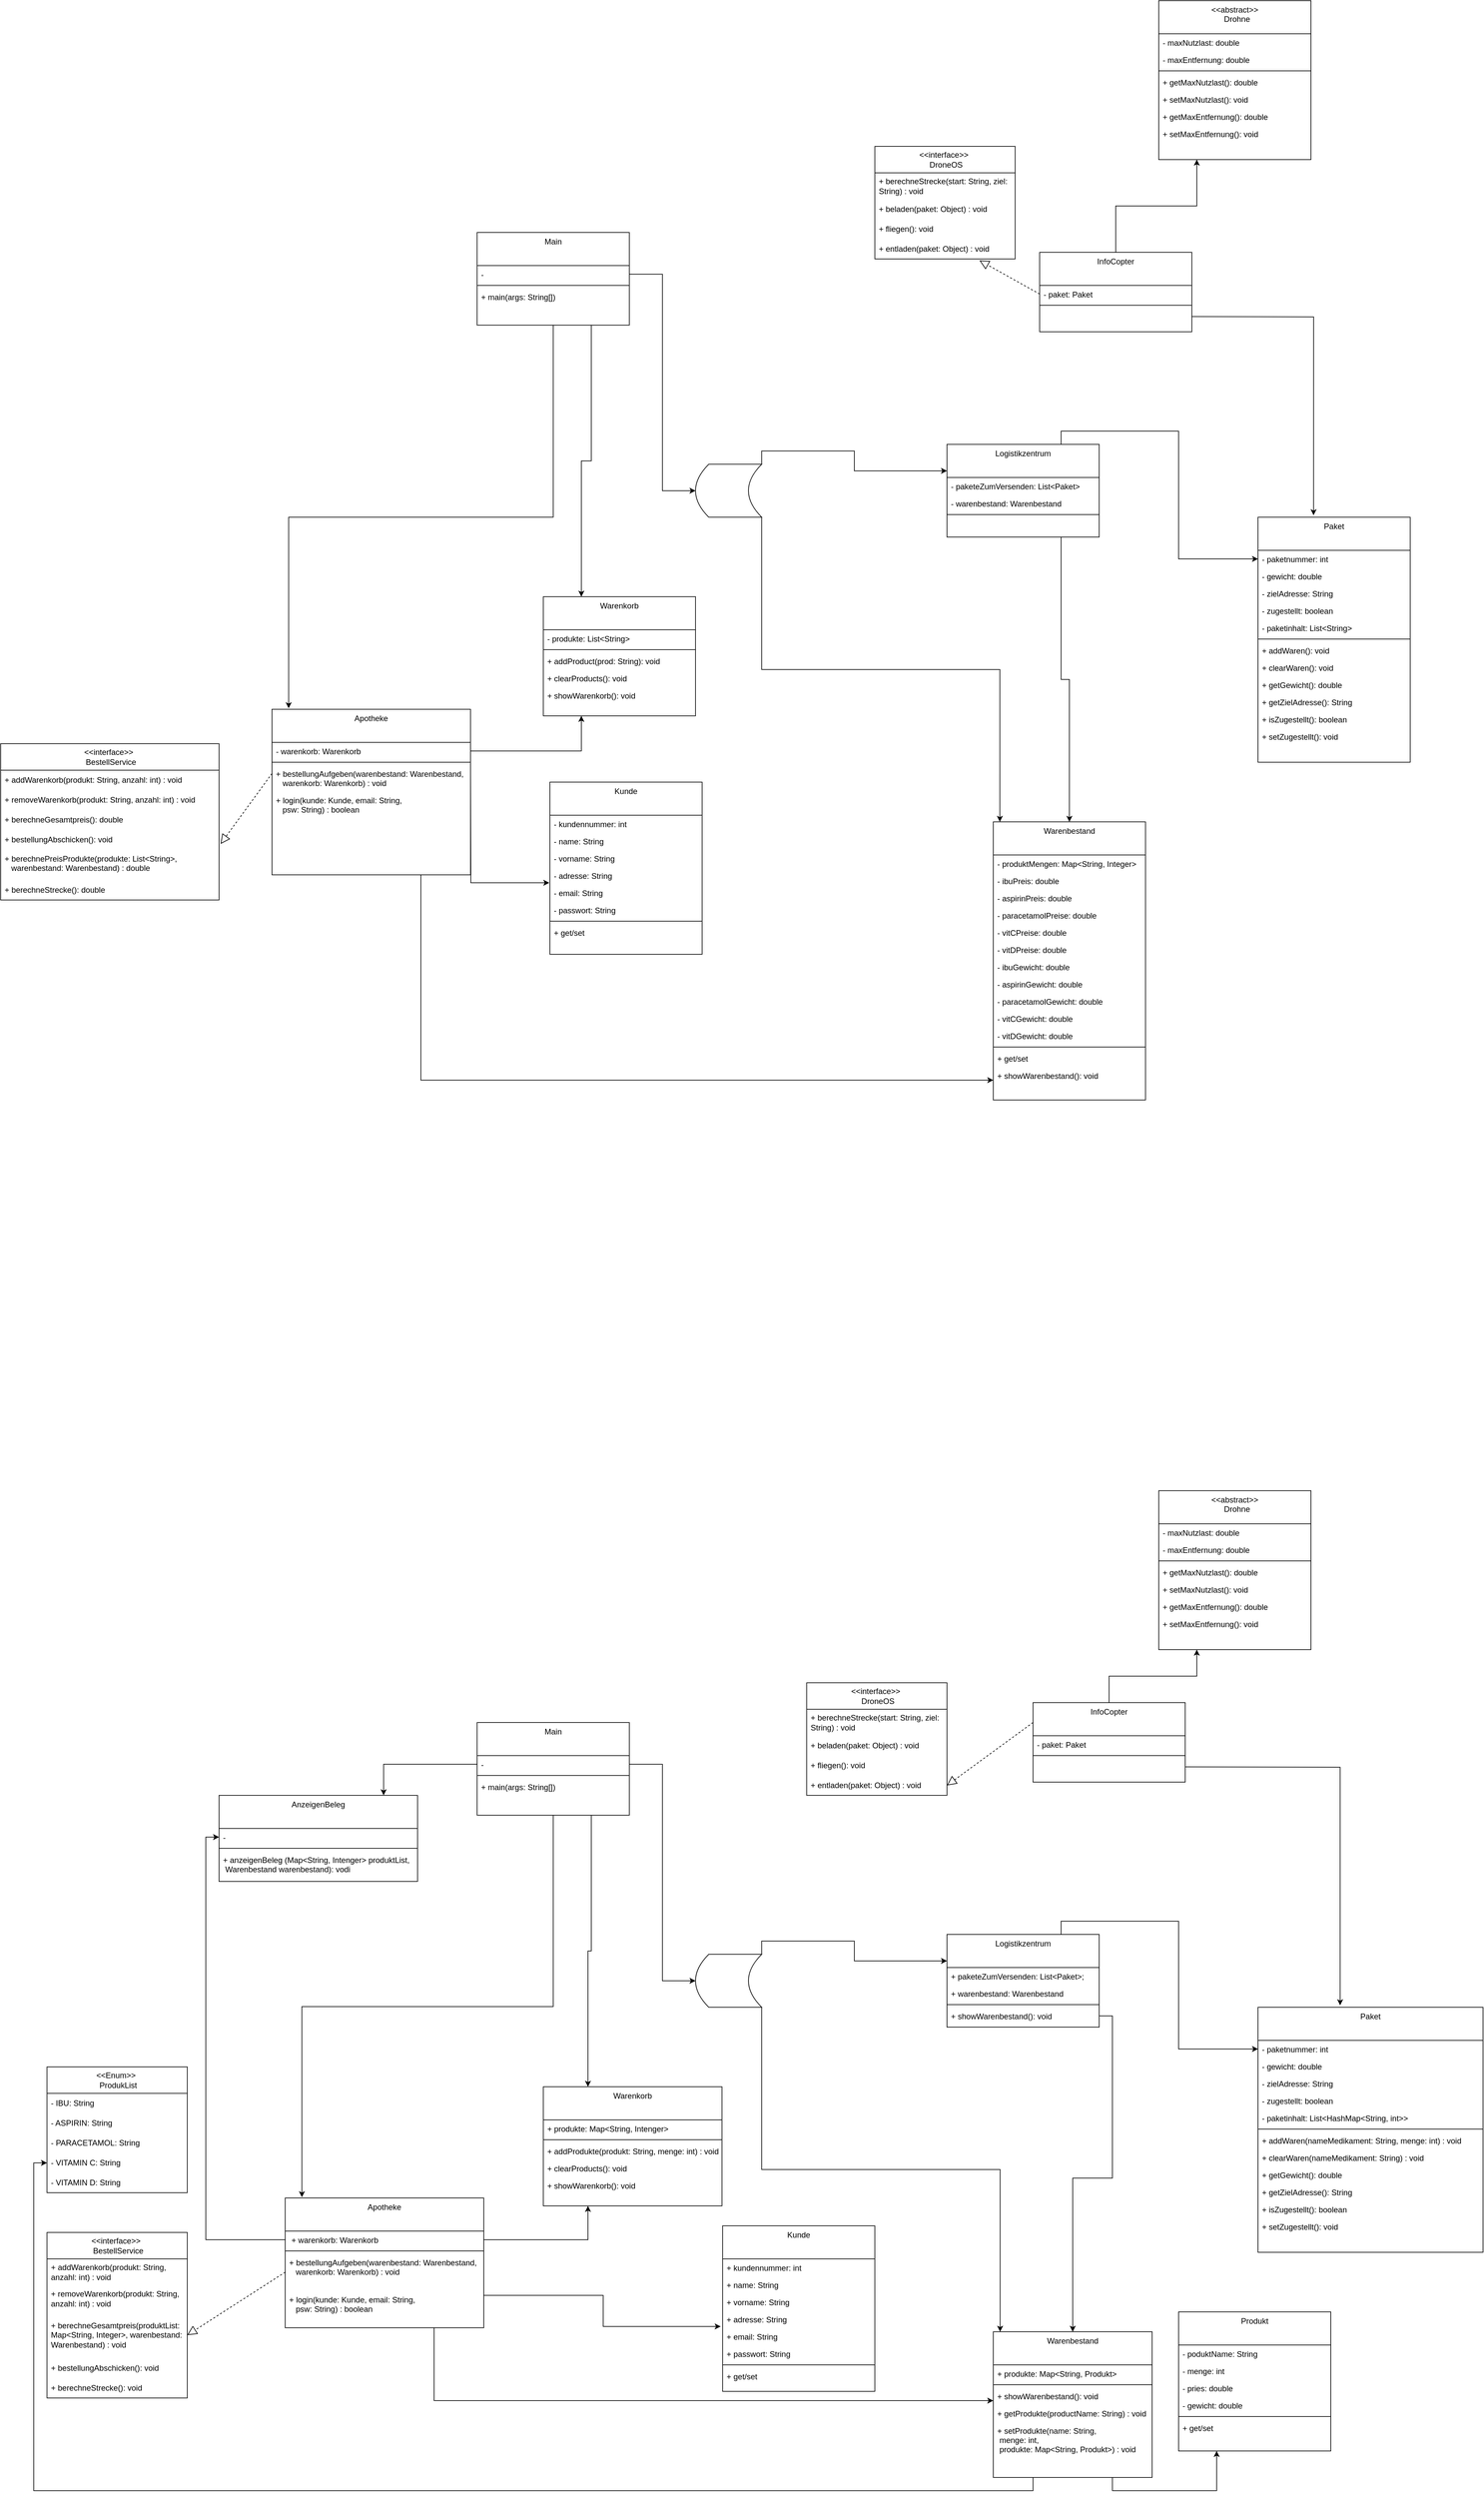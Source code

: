 <mxfile version="24.8.3">
  <diagram id="C5RBs43oDa-KdzZeNtuy" name="Page-1">
    <mxGraphModel dx="3016" dy="2983" grid="1" gridSize="10" guides="1" tooltips="1" connect="1" arrows="1" fold="1" page="1" pageScale="1" pageWidth="827" pageHeight="1169" math="0" shadow="0">
      <root>
        <mxCell id="WIyWlLk6GJQsqaUBKTNV-0" />
        <mxCell id="WIyWlLk6GJQsqaUBKTNV-1" parent="WIyWlLk6GJQsqaUBKTNV-0" />
        <mxCell id="r3KiMKvdOw0kOWBSMK93-8" value=" &lt;&lt;abstract&gt;&gt;&#xa;               Drohne  " style="swimlane;fontStyle=0;align=center;verticalAlign=top;childLayout=stackLayout;horizontal=1;startSize=50;horizontalStack=0;resizeParent=1;resizeLast=0;collapsible=1;marginBottom=0;rounded=0;shadow=0;strokeWidth=1;" parent="WIyWlLk6GJQsqaUBKTNV-1" vertex="1">
          <mxGeometry x="130" y="-1440" width="230" height="240" as="geometry">
            <mxRectangle x="600" y="-190" width="160" height="26" as="alternateBounds" />
          </mxGeometry>
        </mxCell>
        <mxCell id="r3KiMKvdOw0kOWBSMK93-9" value="- maxNutzlast: double " style="text;align=left;verticalAlign=top;spacingLeft=4;spacingRight=4;overflow=hidden;rotatable=0;points=[[0,0.5],[1,0.5]];portConstraint=eastwest;" parent="r3KiMKvdOw0kOWBSMK93-8" vertex="1">
          <mxGeometry y="50" width="230" height="26" as="geometry" />
        </mxCell>
        <mxCell id="r3KiMKvdOw0kOWBSMK93-10" value=" - maxEntfernung: double " style="text;align=left;verticalAlign=top;spacingLeft=4;spacingRight=4;overflow=hidden;rotatable=0;points=[[0,0.5],[1,0.5]];portConstraint=eastwest;rounded=0;shadow=0;html=0;" parent="r3KiMKvdOw0kOWBSMK93-8" vertex="1">
          <mxGeometry y="76" width="230" height="26" as="geometry" />
        </mxCell>
        <mxCell id="r3KiMKvdOw0kOWBSMK93-14" value="" style="line;html=1;strokeWidth=1;align=left;verticalAlign=middle;spacingTop=-1;spacingLeft=3;spacingRight=3;rotatable=0;labelPosition=right;points=[];portConstraint=eastwest;" parent="r3KiMKvdOw0kOWBSMK93-8" vertex="1">
          <mxGeometry y="102" width="230" height="8" as="geometry" />
        </mxCell>
        <mxCell id="r3KiMKvdOw0kOWBSMK93-15" value="+ getMaxNutzlast(): double " style="text;align=left;verticalAlign=top;spacingLeft=4;spacingRight=4;overflow=hidden;rotatable=0;points=[[0,0.5],[1,0.5]];portConstraint=eastwest;" parent="r3KiMKvdOw0kOWBSMK93-8" vertex="1">
          <mxGeometry y="110" width="230" height="26" as="geometry" />
        </mxCell>
        <mxCell id="r3KiMKvdOw0kOWBSMK93-16" value=" + setMaxNutzlast(): void" style="text;align=left;verticalAlign=top;spacingLeft=4;spacingRight=4;overflow=hidden;rotatable=0;points=[[0,0.5],[1,0.5]];portConstraint=eastwest;" parent="r3KiMKvdOw0kOWBSMK93-8" vertex="1">
          <mxGeometry y="136" width="230" height="26" as="geometry" />
        </mxCell>
        <mxCell id="r3KiMKvdOw0kOWBSMK93-17" value=" + getMaxEntfernung(): double  " style="text;align=left;verticalAlign=top;spacingLeft=4;spacingRight=4;overflow=hidden;rotatable=0;points=[[0,0.5],[1,0.5]];portConstraint=eastwest;" parent="r3KiMKvdOw0kOWBSMK93-8" vertex="1">
          <mxGeometry y="162" width="230" height="26" as="geometry" />
        </mxCell>
        <mxCell id="r3KiMKvdOw0kOWBSMK93-18" value="+ setMaxEntfernung(): void " style="text;align=left;verticalAlign=top;spacingLeft=4;spacingRight=4;overflow=hidden;rotatable=0;points=[[0,0.5],[1,0.5]];portConstraint=eastwest;" parent="r3KiMKvdOw0kOWBSMK93-8" vertex="1">
          <mxGeometry y="188" width="230" height="26" as="geometry" />
        </mxCell>
        <mxCell id="r3KiMKvdOw0kOWBSMK93-126" style="edgeStyle=orthogonalEdgeStyle;rounded=0;orthogonalLoop=1;jettySize=auto;html=1;exitX=0.5;exitY=0;exitDx=0;exitDy=0;entryX=0.25;entryY=1;entryDx=0;entryDy=0;" parent="WIyWlLk6GJQsqaUBKTNV-1" source="r3KiMKvdOw0kOWBSMK93-19" target="r3KiMKvdOw0kOWBSMK93-8" edge="1">
          <mxGeometry relative="1" as="geometry" />
        </mxCell>
        <mxCell id="r3KiMKvdOw0kOWBSMK93-19" value=" InfoCopter " style="swimlane;fontStyle=0;align=center;verticalAlign=top;childLayout=stackLayout;horizontal=1;startSize=50;horizontalStack=0;resizeParent=1;resizeLast=0;collapsible=1;marginBottom=0;rounded=0;shadow=0;strokeWidth=1;" parent="WIyWlLk6GJQsqaUBKTNV-1" vertex="1">
          <mxGeometry x="-50" y="-1060" width="230" height="120" as="geometry">
            <mxRectangle x="550" y="140" width="160" height="26" as="alternateBounds" />
          </mxGeometry>
        </mxCell>
        <mxCell id="r3KiMKvdOw0kOWBSMK93-20" value="- paket: Paket   " style="text;align=left;verticalAlign=top;spacingLeft=4;spacingRight=4;overflow=hidden;rotatable=0;points=[[0,0.5],[1,0.5]];portConstraint=eastwest;" parent="r3KiMKvdOw0kOWBSMK93-19" vertex="1">
          <mxGeometry y="50" width="230" height="26" as="geometry" />
        </mxCell>
        <mxCell id="r3KiMKvdOw0kOWBSMK93-22" value="" style="line;html=1;strokeWidth=1;align=left;verticalAlign=middle;spacingTop=-1;spacingLeft=3;spacingRight=3;rotatable=0;labelPosition=right;points=[];portConstraint=eastwest;" parent="r3KiMKvdOw0kOWBSMK93-19" vertex="1">
          <mxGeometry y="76" width="230" height="8" as="geometry" />
        </mxCell>
        <mxCell id="r3KiMKvdOw0kOWBSMK93-40" value="Apotheke" style="swimlane;fontStyle=0;align=center;verticalAlign=top;childLayout=stackLayout;horizontal=1;startSize=50;horizontalStack=0;resizeParent=1;resizeLast=0;collapsible=1;marginBottom=0;rounded=0;shadow=0;strokeWidth=1;" parent="WIyWlLk6GJQsqaUBKTNV-1" vertex="1">
          <mxGeometry x="-1210" y="-370" width="300" height="250" as="geometry">
            <mxRectangle x="600" y="-190" width="160" height="26" as="alternateBounds" />
          </mxGeometry>
        </mxCell>
        <mxCell id="r3KiMKvdOw0kOWBSMK93-41" value=" - warenkorb: Warenkorb " style="text;align=left;verticalAlign=top;spacingLeft=4;spacingRight=4;overflow=hidden;rotatable=0;points=[[0,0.5],[1,0.5]];portConstraint=eastwest;" parent="r3KiMKvdOw0kOWBSMK93-40" vertex="1">
          <mxGeometry y="50" width="300" height="26" as="geometry" />
        </mxCell>
        <mxCell id="r3KiMKvdOw0kOWBSMK93-43" value="" style="line;html=1;strokeWidth=1;align=left;verticalAlign=middle;spacingTop=-1;spacingLeft=3;spacingRight=3;rotatable=0;labelPosition=right;points=[];portConstraint=eastwest;" parent="r3KiMKvdOw0kOWBSMK93-40" vertex="1">
          <mxGeometry y="76" width="300" height="8" as="geometry" />
        </mxCell>
        <mxCell id="hh5GmjYA9rr6WuL-tUHq-262" value="+ bestellungAufgeben(warenbestand: Warenbestand,&#xa;   warenkorb: Warenkorb) : void" style="text;align=left;verticalAlign=top;spacingLeft=4;spacingRight=4;overflow=hidden;rotatable=0;points=[[0,0.5],[1,0.5]];portConstraint=eastwest;" parent="r3KiMKvdOw0kOWBSMK93-40" vertex="1">
          <mxGeometry y="84" width="300" height="40" as="geometry" />
        </mxCell>
        <mxCell id="hh5GmjYA9rr6WuL-tUHq-261" value="+ login(kunde: Kunde, email: String,&#xa;   psw: String) : boolean" style="text;align=left;verticalAlign=top;spacingLeft=4;spacingRight=4;overflow=hidden;rotatable=0;points=[[0,0.5],[1,0.5]];portConstraint=eastwest;" parent="r3KiMKvdOw0kOWBSMK93-40" vertex="1">
          <mxGeometry y="124" width="300" height="40" as="geometry" />
        </mxCell>
        <mxCell id="r3KiMKvdOw0kOWBSMK93-49" value="&lt;div&gt; &amp;lt;&amp;lt;interface&amp;gt;&amp;gt;&amp;nbsp;&lt;/div&gt;&lt;div&gt;&amp;nbsp;BestellService       &lt;/div&gt;" style="swimlane;fontStyle=0;childLayout=stackLayout;horizontal=1;startSize=40;horizontalStack=0;resizeParent=1;resizeParentMax=0;resizeLast=0;collapsible=1;marginBottom=0;whiteSpace=wrap;html=1;" parent="WIyWlLk6GJQsqaUBKTNV-1" vertex="1">
          <mxGeometry x="-1620" y="-318" width="330" height="236" as="geometry" />
        </mxCell>
        <mxCell id="r3KiMKvdOw0kOWBSMK93-50" value="+ addWarenkorb(produkt: String, anzahl: int) : void " style="text;strokeColor=none;fillColor=none;align=left;verticalAlign=middle;spacingLeft=4;spacingRight=4;overflow=hidden;points=[[0,0.5],[1,0.5]];portConstraint=eastwest;rotatable=0;whiteSpace=wrap;html=1;" parent="r3KiMKvdOw0kOWBSMK93-49" vertex="1">
          <mxGeometry y="40" width="330" height="30" as="geometry" />
        </mxCell>
        <mxCell id="r3KiMKvdOw0kOWBSMK93-51" value="+ removeWarenkorb(produkt: String, anzahl: int) : void " style="text;strokeColor=none;fillColor=none;align=left;verticalAlign=middle;spacingLeft=4;spacingRight=4;overflow=hidden;points=[[0,0.5],[1,0.5]];portConstraint=eastwest;rotatable=0;whiteSpace=wrap;html=1;" parent="r3KiMKvdOw0kOWBSMK93-49" vertex="1">
          <mxGeometry y="70" width="330" height="30" as="geometry" />
        </mxCell>
        <mxCell id="r3KiMKvdOw0kOWBSMK93-52" value="+ berechneGesamtpreis(): double " style="text;strokeColor=none;fillColor=none;align=left;verticalAlign=middle;spacingLeft=4;spacingRight=4;overflow=hidden;points=[[0,0.5],[1,0.5]];portConstraint=eastwest;rotatable=0;whiteSpace=wrap;html=1;" parent="r3KiMKvdOw0kOWBSMK93-49" vertex="1">
          <mxGeometry y="100" width="330" height="30" as="geometry" />
        </mxCell>
        <mxCell id="r3KiMKvdOw0kOWBSMK93-54" value="+ bestellungAbschicken(): void " style="text;strokeColor=none;fillColor=none;align=left;verticalAlign=middle;spacingLeft=4;spacingRight=4;overflow=hidden;points=[[0,0.5],[1,0.5]];portConstraint=eastwest;rotatable=0;whiteSpace=wrap;html=1;" parent="r3KiMKvdOw0kOWBSMK93-49" vertex="1">
          <mxGeometry y="130" width="330" height="30" as="geometry" />
        </mxCell>
        <mxCell id="hh5GmjYA9rr6WuL-tUHq-266" value="+ berechnePreisProdukte(produkte: List&lt;String&gt;,&#xa;   warenbestand: Warenbestand) : double" style="text;align=left;verticalAlign=top;spacingLeft=4;spacingRight=4;overflow=hidden;rotatable=0;points=[[0,0.5],[1,0.5]];portConstraint=eastwest;" parent="r3KiMKvdOw0kOWBSMK93-49" vertex="1">
          <mxGeometry y="160" width="330" height="46" as="geometry" />
        </mxCell>
        <mxCell id="r3KiMKvdOw0kOWBSMK93-53" value=" + berechneStrecke(): double " style="text;strokeColor=none;fillColor=none;align=left;verticalAlign=middle;spacingLeft=4;spacingRight=4;overflow=hidden;points=[[0,0.5],[1,0.5]];portConstraint=eastwest;rotatable=0;whiteSpace=wrap;html=1;" parent="r3KiMKvdOw0kOWBSMK93-49" vertex="1">
          <mxGeometry y="206" width="330" height="30" as="geometry" />
        </mxCell>
        <mxCell id="r3KiMKvdOw0kOWBSMK93-55" value=" Warenkorb    " style="swimlane;fontStyle=0;align=center;verticalAlign=top;childLayout=stackLayout;horizontal=1;startSize=50;horizontalStack=0;resizeParent=1;resizeLast=0;collapsible=1;marginBottom=0;rounded=0;shadow=0;strokeWidth=1;" parent="WIyWlLk6GJQsqaUBKTNV-1" vertex="1">
          <mxGeometry x="-800" y="-540" width="230" height="180" as="geometry">
            <mxRectangle x="550" y="140" width="160" height="26" as="alternateBounds" />
          </mxGeometry>
        </mxCell>
        <mxCell id="r3KiMKvdOw0kOWBSMK93-56" value="- produkte: List&lt;String&gt;    " style="text;align=left;verticalAlign=top;spacingLeft=4;spacingRight=4;overflow=hidden;rotatable=0;points=[[0,0.5],[1,0.5]];portConstraint=eastwest;" parent="r3KiMKvdOw0kOWBSMK93-55" vertex="1">
          <mxGeometry y="50" width="230" height="26" as="geometry" />
        </mxCell>
        <mxCell id="r3KiMKvdOw0kOWBSMK93-57" value="" style="line;html=1;strokeWidth=1;align=left;verticalAlign=middle;spacingTop=-1;spacingLeft=3;spacingRight=3;rotatable=0;labelPosition=right;points=[];portConstraint=eastwest;" parent="r3KiMKvdOw0kOWBSMK93-55" vertex="1">
          <mxGeometry y="76" width="230" height="8" as="geometry" />
        </mxCell>
        <mxCell id="r3KiMKvdOw0kOWBSMK93-58" value=" + addProduct(prod: String): void " style="text;align=left;verticalAlign=top;spacingLeft=4;spacingRight=4;overflow=hidden;rotatable=0;points=[[0,0.5],[1,0.5]];portConstraint=eastwest;" parent="r3KiMKvdOw0kOWBSMK93-55" vertex="1">
          <mxGeometry y="84" width="230" height="26" as="geometry" />
        </mxCell>
        <mxCell id="r3KiMKvdOw0kOWBSMK93-59" value=" + clearProducts(): void " style="text;align=left;verticalAlign=top;spacingLeft=4;spacingRight=4;overflow=hidden;rotatable=0;points=[[0,0.5],[1,0.5]];portConstraint=eastwest;" parent="r3KiMKvdOw0kOWBSMK93-55" vertex="1">
          <mxGeometry y="110" width="230" height="26" as="geometry" />
        </mxCell>
        <mxCell id="r3KiMKvdOw0kOWBSMK93-60" value="+ showWarenkorb(): void  " style="text;align=left;verticalAlign=top;spacingLeft=4;spacingRight=4;overflow=hidden;rotatable=0;points=[[0,0.5],[1,0.5]];portConstraint=eastwest;" parent="r3KiMKvdOw0kOWBSMK93-55" vertex="1">
          <mxGeometry y="136" width="230" height="26" as="geometry" />
        </mxCell>
        <mxCell id="r3KiMKvdOw0kOWBSMK93-62" value="Kunde" style="swimlane;fontStyle=0;align=center;verticalAlign=top;childLayout=stackLayout;horizontal=1;startSize=50;horizontalStack=0;resizeParent=1;resizeLast=0;collapsible=1;marginBottom=0;rounded=0;shadow=0;strokeWidth=1;" parent="WIyWlLk6GJQsqaUBKTNV-1" vertex="1">
          <mxGeometry x="-790" y="-260" width="230" height="260" as="geometry">
            <mxRectangle x="600" y="-190" width="160" height="26" as="alternateBounds" />
          </mxGeometry>
        </mxCell>
        <mxCell id="r3KiMKvdOw0kOWBSMK93-63" value="- kundennummer: int  " style="text;align=left;verticalAlign=top;spacingLeft=4;spacingRight=4;overflow=hidden;rotatable=0;points=[[0,0.5],[1,0.5]];portConstraint=eastwest;" parent="r3KiMKvdOw0kOWBSMK93-62" vertex="1">
          <mxGeometry y="50" width="230" height="26" as="geometry" />
        </mxCell>
        <mxCell id="r3KiMKvdOw0kOWBSMK93-64" value="- name: String " style="text;align=left;verticalAlign=top;spacingLeft=4;spacingRight=4;overflow=hidden;rotatable=0;points=[[0,0.5],[1,0.5]];portConstraint=eastwest;rounded=0;shadow=0;html=0;" parent="r3KiMKvdOw0kOWBSMK93-62" vertex="1">
          <mxGeometry y="76" width="230" height="26" as="geometry" />
        </mxCell>
        <mxCell id="r3KiMKvdOw0kOWBSMK93-70" value="- vorname: String " style="text;align=left;verticalAlign=top;spacingLeft=4;spacingRight=4;overflow=hidden;rotatable=0;points=[[0,0.5],[1,0.5]];portConstraint=eastwest;rounded=0;shadow=0;html=0;" parent="r3KiMKvdOw0kOWBSMK93-62" vertex="1">
          <mxGeometry y="102" width="230" height="26" as="geometry" />
        </mxCell>
        <mxCell id="r3KiMKvdOw0kOWBSMK93-72" value=" - adresse: String   " style="text;align=left;verticalAlign=top;spacingLeft=4;spacingRight=4;overflow=hidden;rotatable=0;points=[[0,0.5],[1,0.5]];portConstraint=eastwest;rounded=0;shadow=0;html=0;" parent="r3KiMKvdOw0kOWBSMK93-62" vertex="1">
          <mxGeometry y="128" width="230" height="26" as="geometry" />
        </mxCell>
        <mxCell id="r3KiMKvdOw0kOWBSMK93-73" value="- email: String " style="text;align=left;verticalAlign=top;spacingLeft=4;spacingRight=4;overflow=hidden;rotatable=0;points=[[0,0.5],[1,0.5]];portConstraint=eastwest;rounded=0;shadow=0;html=0;" parent="r3KiMKvdOw0kOWBSMK93-62" vertex="1">
          <mxGeometry y="154" width="230" height="26" as="geometry" />
        </mxCell>
        <mxCell id="r3KiMKvdOw0kOWBSMK93-71" value="- passwort: String " style="text;align=left;verticalAlign=top;spacingLeft=4;spacingRight=4;overflow=hidden;rotatable=0;points=[[0,0.5],[1,0.5]];portConstraint=eastwest;rounded=0;shadow=0;html=0;" parent="r3KiMKvdOw0kOWBSMK93-62" vertex="1">
          <mxGeometry y="180" width="230" height="26" as="geometry" />
        </mxCell>
        <mxCell id="r3KiMKvdOw0kOWBSMK93-65" value="" style="line;html=1;strokeWidth=1;align=left;verticalAlign=middle;spacingTop=-1;spacingLeft=3;spacingRight=3;rotatable=0;labelPosition=right;points=[];portConstraint=eastwest;" parent="r3KiMKvdOw0kOWBSMK93-62" vertex="1">
          <mxGeometry y="206" width="230" height="8" as="geometry" />
        </mxCell>
        <mxCell id="r3KiMKvdOw0kOWBSMK93-66" value="+ get/set  " style="text;align=left;verticalAlign=top;spacingLeft=4;spacingRight=4;overflow=hidden;rotatable=0;points=[[0,0.5],[1,0.5]];portConstraint=eastwest;" parent="r3KiMKvdOw0kOWBSMK93-62" vertex="1">
          <mxGeometry y="214" width="230" height="26" as="geometry" />
        </mxCell>
        <mxCell id="r3KiMKvdOw0kOWBSMK93-76" value="Paket" style="swimlane;fontStyle=0;align=center;verticalAlign=top;childLayout=stackLayout;horizontal=1;startSize=50;horizontalStack=0;resizeParent=1;resizeLast=0;collapsible=1;marginBottom=0;rounded=0;shadow=0;strokeWidth=1;" parent="WIyWlLk6GJQsqaUBKTNV-1" vertex="1">
          <mxGeometry x="280" y="-660" width="230" height="370" as="geometry">
            <mxRectangle x="600" y="-190" width="160" height="26" as="alternateBounds" />
          </mxGeometry>
        </mxCell>
        <mxCell id="r3KiMKvdOw0kOWBSMK93-77" value="- paketnummer: int " style="text;align=left;verticalAlign=top;spacingLeft=4;spacingRight=4;overflow=hidden;rotatable=0;points=[[0,0.5],[1,0.5]];portConstraint=eastwest;" parent="r3KiMKvdOw0kOWBSMK93-76" vertex="1">
          <mxGeometry y="50" width="230" height="26" as="geometry" />
        </mxCell>
        <mxCell id="r3KiMKvdOw0kOWBSMK93-78" value="- gewicht: double " style="text;align=left;verticalAlign=top;spacingLeft=4;spacingRight=4;overflow=hidden;rotatable=0;points=[[0,0.5],[1,0.5]];portConstraint=eastwest;rounded=0;shadow=0;html=0;" parent="r3KiMKvdOw0kOWBSMK93-76" vertex="1">
          <mxGeometry y="76" width="230" height="26" as="geometry" />
        </mxCell>
        <mxCell id="r3KiMKvdOw0kOWBSMK93-79" value=" - zielAdresse: String " style="text;align=left;verticalAlign=top;spacingLeft=4;spacingRight=4;overflow=hidden;rotatable=0;points=[[0,0.5],[1,0.5]];portConstraint=eastwest;rounded=0;shadow=0;html=0;" parent="r3KiMKvdOw0kOWBSMK93-76" vertex="1">
          <mxGeometry y="102" width="230" height="26" as="geometry" />
        </mxCell>
        <mxCell id="r3KiMKvdOw0kOWBSMK93-80" value=" - zugestellt: boolean " style="text;align=left;verticalAlign=top;spacingLeft=4;spacingRight=4;overflow=hidden;rotatable=0;points=[[0,0.5],[1,0.5]];portConstraint=eastwest;rounded=0;shadow=0;html=0;" parent="r3KiMKvdOw0kOWBSMK93-76" vertex="1">
          <mxGeometry y="128" width="230" height="26" as="geometry" />
        </mxCell>
        <mxCell id="r3KiMKvdOw0kOWBSMK93-81" value="- paketinhalt: List&lt;String&gt;  " style="text;align=left;verticalAlign=top;spacingLeft=4;spacingRight=4;overflow=hidden;rotatable=0;points=[[0,0.5],[1,0.5]];portConstraint=eastwest;rounded=0;shadow=0;html=0;" parent="r3KiMKvdOw0kOWBSMK93-76" vertex="1">
          <mxGeometry y="154" width="230" height="26" as="geometry" />
        </mxCell>
        <mxCell id="r3KiMKvdOw0kOWBSMK93-83" value="" style="line;html=1;strokeWidth=1;align=left;verticalAlign=middle;spacingTop=-1;spacingLeft=3;spacingRight=3;rotatable=0;labelPosition=right;points=[];portConstraint=eastwest;" parent="r3KiMKvdOw0kOWBSMK93-76" vertex="1">
          <mxGeometry y="180" width="230" height="8" as="geometry" />
        </mxCell>
        <mxCell id="r3KiMKvdOw0kOWBSMK93-84" value="+ addWaren(): void" style="text;align=left;verticalAlign=top;spacingLeft=4;spacingRight=4;overflow=hidden;rotatable=0;points=[[0,0.5],[1,0.5]];portConstraint=eastwest;" parent="r3KiMKvdOw0kOWBSMK93-76" vertex="1">
          <mxGeometry y="188" width="230" height="26" as="geometry" />
        </mxCell>
        <mxCell id="r3KiMKvdOw0kOWBSMK93-85" value="+ clearWaren(): void" style="text;align=left;verticalAlign=top;spacingLeft=4;spacingRight=4;overflow=hidden;rotatable=0;points=[[0,0.5],[1,0.5]];portConstraint=eastwest;" parent="r3KiMKvdOw0kOWBSMK93-76" vertex="1">
          <mxGeometry y="214" width="230" height="26" as="geometry" />
        </mxCell>
        <mxCell id="r3KiMKvdOw0kOWBSMK93-87" value="+ getGewicht(): double      " style="text;align=left;verticalAlign=top;spacingLeft=4;spacingRight=4;overflow=hidden;rotatable=0;points=[[0,0.5],[1,0.5]];portConstraint=eastwest;" parent="r3KiMKvdOw0kOWBSMK93-76" vertex="1">
          <mxGeometry y="240" width="230" height="26" as="geometry" />
        </mxCell>
        <mxCell id="r3KiMKvdOw0kOWBSMK93-88" value=" + getZielAdresse(): String " style="text;align=left;verticalAlign=top;spacingLeft=4;spacingRight=4;overflow=hidden;rotatable=0;points=[[0,0.5],[1,0.5]];portConstraint=eastwest;" parent="r3KiMKvdOw0kOWBSMK93-76" vertex="1">
          <mxGeometry y="266" width="230" height="26" as="geometry" />
        </mxCell>
        <mxCell id="r3KiMKvdOw0kOWBSMK93-89" value="+ isZugestellt(): boolean  " style="text;align=left;verticalAlign=top;spacingLeft=4;spacingRight=4;overflow=hidden;rotatable=0;points=[[0,0.5],[1,0.5]];portConstraint=eastwest;" parent="r3KiMKvdOw0kOWBSMK93-76" vertex="1">
          <mxGeometry y="292" width="230" height="26" as="geometry" />
        </mxCell>
        <mxCell id="r3KiMKvdOw0kOWBSMK93-90" value="+ setZugestellt(): void " style="text;align=left;verticalAlign=top;spacingLeft=4;spacingRight=4;overflow=hidden;rotatable=0;points=[[0,0.5],[1,0.5]];portConstraint=eastwest;" parent="r3KiMKvdOw0kOWBSMK93-76" vertex="1">
          <mxGeometry y="318" width="230" height="26" as="geometry" />
        </mxCell>
        <mxCell id="r3KiMKvdOw0kOWBSMK93-160" style="edgeStyle=orthogonalEdgeStyle;rounded=0;orthogonalLoop=1;jettySize=auto;html=1;exitX=0.75;exitY=0;exitDx=0;exitDy=0;entryX=0;entryY=0.5;entryDx=0;entryDy=0;" parent="WIyWlLk6GJQsqaUBKTNV-1" source="r3KiMKvdOw0kOWBSMK93-91" target="r3KiMKvdOw0kOWBSMK93-77" edge="1">
          <mxGeometry relative="1" as="geometry" />
        </mxCell>
        <mxCell id="r3KiMKvdOw0kOWBSMK93-91" value=" Logistikzentrum  " style="swimlane;fontStyle=0;align=center;verticalAlign=top;childLayout=stackLayout;horizontal=1;startSize=50;horizontalStack=0;resizeParent=1;resizeLast=0;collapsible=1;marginBottom=0;rounded=0;shadow=0;strokeWidth=1;" parent="WIyWlLk6GJQsqaUBKTNV-1" vertex="1">
          <mxGeometry x="-190" y="-770" width="230" height="140" as="geometry">
            <mxRectangle x="550" y="140" width="160" height="26" as="alternateBounds" />
          </mxGeometry>
        </mxCell>
        <mxCell id="hh5GmjYA9rr6WuL-tUHq-274" value="- paketeZumVersenden: List&lt;Paket&gt; " style="text;align=left;verticalAlign=top;spacingLeft=4;spacingRight=4;overflow=hidden;rotatable=0;points=[[0,0.5],[1,0.5]];portConstraint=eastwest;" parent="r3KiMKvdOw0kOWBSMK93-91" vertex="1">
          <mxGeometry y="50" width="230" height="26" as="geometry" />
        </mxCell>
        <mxCell id="r3KiMKvdOw0kOWBSMK93-92" value="- warenbestand: Warenbestand " style="text;align=left;verticalAlign=top;spacingLeft=4;spacingRight=4;overflow=hidden;rotatable=0;points=[[0,0.5],[1,0.5]];portConstraint=eastwest;" parent="r3KiMKvdOw0kOWBSMK93-91" vertex="1">
          <mxGeometry y="76" width="230" height="26" as="geometry" />
        </mxCell>
        <mxCell id="r3KiMKvdOw0kOWBSMK93-93" value="" style="line;html=1;strokeWidth=1;align=left;verticalAlign=middle;spacingTop=-1;spacingLeft=3;spacingRight=3;rotatable=0;labelPosition=right;points=[];portConstraint=eastwest;" parent="r3KiMKvdOw0kOWBSMK93-91" vertex="1">
          <mxGeometry y="102" width="230" height="8" as="geometry" />
        </mxCell>
        <mxCell id="r3KiMKvdOw0kOWBSMK93-97" value="Warenbestand " style="swimlane;fontStyle=0;align=center;verticalAlign=top;childLayout=stackLayout;horizontal=1;startSize=50;horizontalStack=0;resizeParent=1;resizeLast=0;collapsible=1;marginBottom=0;rounded=0;shadow=0;strokeWidth=1;" parent="WIyWlLk6GJQsqaUBKTNV-1" vertex="1">
          <mxGeometry x="-120" y="-200" width="230" height="420" as="geometry">
            <mxRectangle x="600" y="-190" width="160" height="26" as="alternateBounds" />
          </mxGeometry>
        </mxCell>
        <mxCell id="r3KiMKvdOw0kOWBSMK93-119" value="- produktMengen: Map&lt;String, Integer&gt;" style="text;align=left;verticalAlign=top;spacingLeft=4;spacingRight=4;overflow=hidden;rotatable=0;points=[[0,0.5],[1,0.5]];portConstraint=eastwest;rounded=0;shadow=0;html=0;" parent="r3KiMKvdOw0kOWBSMK93-97" vertex="1">
          <mxGeometry y="50" width="230" height="26" as="geometry" />
        </mxCell>
        <mxCell id="r3KiMKvdOw0kOWBSMK93-100" value="- ibuPreis: double" style="text;align=left;verticalAlign=top;spacingLeft=4;spacingRight=4;overflow=hidden;rotatable=0;points=[[0,0.5],[1,0.5]];portConstraint=eastwest;rounded=0;shadow=0;html=0;" parent="r3KiMKvdOw0kOWBSMK93-97" vertex="1">
          <mxGeometry y="76" width="230" height="26" as="geometry" />
        </mxCell>
        <mxCell id="r3KiMKvdOw0kOWBSMK93-101" value="- aspirinPreis: double" style="text;align=left;verticalAlign=top;spacingLeft=4;spacingRight=4;overflow=hidden;rotatable=0;points=[[0,0.5],[1,0.5]];portConstraint=eastwest;rounded=0;shadow=0;html=0;" parent="r3KiMKvdOw0kOWBSMK93-97" vertex="1">
          <mxGeometry y="102" width="230" height="26" as="geometry" />
        </mxCell>
        <mxCell id="r3KiMKvdOw0kOWBSMK93-111" value="- paracetamolPreise: double" style="text;align=left;verticalAlign=top;spacingLeft=4;spacingRight=4;overflow=hidden;rotatable=0;points=[[0,0.5],[1,0.5]];portConstraint=eastwest;rounded=0;shadow=0;html=0;" parent="r3KiMKvdOw0kOWBSMK93-97" vertex="1">
          <mxGeometry y="128" width="230" height="26" as="geometry" />
        </mxCell>
        <mxCell id="r3KiMKvdOw0kOWBSMK93-112" value="- vitCPreise: double" style="text;align=left;verticalAlign=top;spacingLeft=4;spacingRight=4;overflow=hidden;rotatable=0;points=[[0,0.5],[1,0.5]];portConstraint=eastwest;rounded=0;shadow=0;html=0;" parent="r3KiMKvdOw0kOWBSMK93-97" vertex="1">
          <mxGeometry y="154" width="230" height="26" as="geometry" />
        </mxCell>
        <mxCell id="r3KiMKvdOw0kOWBSMK93-113" value="- vitDPreise: double" style="text;align=left;verticalAlign=top;spacingLeft=4;spacingRight=4;overflow=hidden;rotatable=0;points=[[0,0.5],[1,0.5]];portConstraint=eastwest;rounded=0;shadow=0;html=0;" parent="r3KiMKvdOw0kOWBSMK93-97" vertex="1">
          <mxGeometry y="180" width="230" height="26" as="geometry" />
        </mxCell>
        <mxCell id="r3KiMKvdOw0kOWBSMK93-114" value="- ibuGewicht: double" style="text;align=left;verticalAlign=top;spacingLeft=4;spacingRight=4;overflow=hidden;rotatable=0;points=[[0,0.5],[1,0.5]];portConstraint=eastwest;rounded=0;shadow=0;html=0;" parent="r3KiMKvdOw0kOWBSMK93-97" vertex="1">
          <mxGeometry y="206" width="230" height="26" as="geometry" />
        </mxCell>
        <mxCell id="r3KiMKvdOw0kOWBSMK93-115" value="- aspirinGewicht: double" style="text;align=left;verticalAlign=top;spacingLeft=4;spacingRight=4;overflow=hidden;rotatable=0;points=[[0,0.5],[1,0.5]];portConstraint=eastwest;rounded=0;shadow=0;html=0;" parent="r3KiMKvdOw0kOWBSMK93-97" vertex="1">
          <mxGeometry y="232" width="230" height="26" as="geometry" />
        </mxCell>
        <mxCell id="r3KiMKvdOw0kOWBSMK93-116" value="- paracetamolGewicht: double" style="text;align=left;verticalAlign=top;spacingLeft=4;spacingRight=4;overflow=hidden;rotatable=0;points=[[0,0.5],[1,0.5]];portConstraint=eastwest;rounded=0;shadow=0;html=0;" parent="r3KiMKvdOw0kOWBSMK93-97" vertex="1">
          <mxGeometry y="258" width="230" height="26" as="geometry" />
        </mxCell>
        <mxCell id="r3KiMKvdOw0kOWBSMK93-117" value="- vitCGewicht: double" style="text;align=left;verticalAlign=top;spacingLeft=4;spacingRight=4;overflow=hidden;rotatable=0;points=[[0,0.5],[1,0.5]];portConstraint=eastwest;rounded=0;shadow=0;html=0;" parent="r3KiMKvdOw0kOWBSMK93-97" vertex="1">
          <mxGeometry y="284" width="230" height="26" as="geometry" />
        </mxCell>
        <mxCell id="r3KiMKvdOw0kOWBSMK93-118" value="- vitDGewicht: double" style="text;align=left;verticalAlign=top;spacingLeft=4;spacingRight=4;overflow=hidden;rotatable=0;points=[[0,0.5],[1,0.5]];portConstraint=eastwest;rounded=0;shadow=0;html=0;" parent="r3KiMKvdOw0kOWBSMK93-97" vertex="1">
          <mxGeometry y="310" width="230" height="26" as="geometry" />
        </mxCell>
        <mxCell id="r3KiMKvdOw0kOWBSMK93-104" value="" style="line;html=1;strokeWidth=1;align=left;verticalAlign=middle;spacingTop=-1;spacingLeft=3;spacingRight=3;rotatable=0;labelPosition=right;points=[];portConstraint=eastwest;" parent="r3KiMKvdOw0kOWBSMK93-97" vertex="1">
          <mxGeometry y="336" width="230" height="8" as="geometry" />
        </mxCell>
        <mxCell id="r3KiMKvdOw0kOWBSMK93-105" value="+ get/set" style="text;align=left;verticalAlign=top;spacingLeft=4;spacingRight=4;overflow=hidden;rotatable=0;points=[[0,0.5],[1,0.5]];portConstraint=eastwest;" parent="r3KiMKvdOw0kOWBSMK93-97" vertex="1">
          <mxGeometry y="344" width="230" height="26" as="geometry" />
        </mxCell>
        <mxCell id="r3KiMKvdOw0kOWBSMK93-120" value="+ showWarenbestand(): void  " style="text;align=left;verticalAlign=top;spacingLeft=4;spacingRight=4;overflow=hidden;rotatable=0;points=[[0,0.5],[1,0.5]];portConstraint=eastwest;" parent="r3KiMKvdOw0kOWBSMK93-97" vertex="1">
          <mxGeometry y="370" width="230" height="26" as="geometry" />
        </mxCell>
        <mxCell id="r3KiMKvdOw0kOWBSMK93-164" style="edgeStyle=orthogonalEdgeStyle;rounded=0;orthogonalLoop=1;jettySize=auto;html=1;exitX=0.75;exitY=1;exitDx=0;exitDy=0;entryX=0.25;entryY=0;entryDx=0;entryDy=0;" parent="WIyWlLk6GJQsqaUBKTNV-1" source="r3KiMKvdOw0kOWBSMK93-121" target="r3KiMKvdOw0kOWBSMK93-55" edge="1">
          <mxGeometry relative="1" as="geometry" />
        </mxCell>
        <mxCell id="r3KiMKvdOw0kOWBSMK93-121" value="Main " style="swimlane;fontStyle=0;align=center;verticalAlign=top;childLayout=stackLayout;horizontal=1;startSize=50;horizontalStack=0;resizeParent=1;resizeLast=0;collapsible=1;marginBottom=0;rounded=0;shadow=0;strokeWidth=1;" parent="WIyWlLk6GJQsqaUBKTNV-1" vertex="1">
          <mxGeometry x="-900" y="-1090" width="230" height="140" as="geometry">
            <mxRectangle x="550" y="140" width="160" height="26" as="alternateBounds" />
          </mxGeometry>
        </mxCell>
        <mxCell id="r3KiMKvdOw0kOWBSMK93-122" value="-" style="text;align=left;verticalAlign=top;spacingLeft=4;spacingRight=4;overflow=hidden;rotatable=0;points=[[0,0.5],[1,0.5]];portConstraint=eastwest;" parent="r3KiMKvdOw0kOWBSMK93-121" vertex="1">
          <mxGeometry y="50" width="230" height="26" as="geometry" />
        </mxCell>
        <mxCell id="r3KiMKvdOw0kOWBSMK93-123" value="" style="line;html=1;strokeWidth=1;align=left;verticalAlign=middle;spacingTop=-1;spacingLeft=3;spacingRight=3;rotatable=0;labelPosition=right;points=[];portConstraint=eastwest;" parent="r3KiMKvdOw0kOWBSMK93-121" vertex="1">
          <mxGeometry y="76" width="230" height="8" as="geometry" />
        </mxCell>
        <mxCell id="r3KiMKvdOw0kOWBSMK93-124" value="+ main(args: String[])   " style="text;align=left;verticalAlign=top;spacingLeft=4;spacingRight=4;overflow=hidden;rotatable=0;points=[[0,0.5],[1,0.5]];portConstraint=eastwest;" parent="r3KiMKvdOw0kOWBSMK93-121" vertex="1">
          <mxGeometry y="84" width="230" height="26" as="geometry" />
        </mxCell>
        <mxCell id="r3KiMKvdOw0kOWBSMK93-143" value="" style="shape=dataStorage;whiteSpace=wrap;html=1;fixedSize=1;" parent="WIyWlLk6GJQsqaUBKTNV-1" vertex="1">
          <mxGeometry x="-570" y="-740" width="100" height="80" as="geometry" />
        </mxCell>
        <mxCell id="r3KiMKvdOw0kOWBSMK93-153" style="edgeStyle=orthogonalEdgeStyle;rounded=0;orthogonalLoop=1;jettySize=auto;html=1;exitX=0.75;exitY=1;exitDx=0;exitDy=0;entryX=0;entryY=0.769;entryDx=0;entryDy=0;entryPerimeter=0;" parent="WIyWlLk6GJQsqaUBKTNV-1" source="r3KiMKvdOw0kOWBSMK93-40" target="r3KiMKvdOw0kOWBSMK93-120" edge="1">
          <mxGeometry relative="1" as="geometry" />
        </mxCell>
        <mxCell id="r3KiMKvdOw0kOWBSMK93-154" style="edgeStyle=orthogonalEdgeStyle;rounded=0;orthogonalLoop=1;jettySize=auto;html=1;exitX=0.5;exitY=1;exitDx=0;exitDy=0;entryX=0.084;entryY=-0.006;entryDx=0;entryDy=0;entryPerimeter=0;" parent="WIyWlLk6GJQsqaUBKTNV-1" source="r3KiMKvdOw0kOWBSMK93-121" target="r3KiMKvdOw0kOWBSMK93-40" edge="1">
          <mxGeometry relative="1" as="geometry" />
        </mxCell>
        <mxCell id="r3KiMKvdOw0kOWBSMK93-155" style="edgeStyle=orthogonalEdgeStyle;rounded=0;orthogonalLoop=1;jettySize=auto;html=1;exitX=1;exitY=0.5;exitDx=0;exitDy=0;entryX=0;entryY=0.5;entryDx=0;entryDy=0;" parent="WIyWlLk6GJQsqaUBKTNV-1" source="r3KiMKvdOw0kOWBSMK93-122" target="r3KiMKvdOw0kOWBSMK93-143" edge="1">
          <mxGeometry relative="1" as="geometry" />
        </mxCell>
        <mxCell id="r3KiMKvdOw0kOWBSMK93-156" style="edgeStyle=orthogonalEdgeStyle;rounded=0;orthogonalLoop=1;jettySize=auto;html=1;exitX=1;exitY=0;exitDx=0;exitDy=0;entryX=0;entryY=0.286;entryDx=0;entryDy=0;entryPerimeter=0;" parent="WIyWlLk6GJQsqaUBKTNV-1" source="r3KiMKvdOw0kOWBSMK93-143" target="r3KiMKvdOw0kOWBSMK93-91" edge="1">
          <mxGeometry relative="1" as="geometry" />
        </mxCell>
        <mxCell id="r3KiMKvdOw0kOWBSMK93-158" style="edgeStyle=orthogonalEdgeStyle;rounded=0;orthogonalLoop=1;jettySize=auto;html=1;exitX=1;exitY=1;exitDx=0;exitDy=0;entryX=0.043;entryY=0;entryDx=0;entryDy=0;entryPerimeter=0;" parent="WIyWlLk6GJQsqaUBKTNV-1" source="r3KiMKvdOw0kOWBSMK93-143" target="r3KiMKvdOw0kOWBSMK93-97" edge="1">
          <mxGeometry relative="1" as="geometry" />
        </mxCell>
        <mxCell id="r3KiMKvdOw0kOWBSMK93-161" style="edgeStyle=orthogonalEdgeStyle;rounded=0;orthogonalLoop=1;jettySize=auto;html=1;exitX=0.75;exitY=1;exitDx=0;exitDy=0;entryX=0.5;entryY=0;entryDx=0;entryDy=0;" parent="WIyWlLk6GJQsqaUBKTNV-1" target="r3KiMKvdOw0kOWBSMK93-97" edge="1" source="r3KiMKvdOw0kOWBSMK93-91">
          <mxGeometry relative="1" as="geometry">
            <mxPoint x="40" y="-647" as="sourcePoint" />
          </mxGeometry>
        </mxCell>
        <mxCell id="r3KiMKvdOw0kOWBSMK93-163" style="edgeStyle=orthogonalEdgeStyle;rounded=0;orthogonalLoop=1;jettySize=auto;html=1;exitX=1;exitY=0.5;exitDx=0;exitDy=0;entryX=0.25;entryY=1;entryDx=0;entryDy=0;" parent="WIyWlLk6GJQsqaUBKTNV-1" source="r3KiMKvdOw0kOWBSMK93-41" target="r3KiMKvdOw0kOWBSMK93-55" edge="1">
          <mxGeometry relative="1" as="geometry" />
        </mxCell>
        <mxCell id="r3KiMKvdOw0kOWBSMK93-165" style="edgeStyle=orthogonalEdgeStyle;rounded=0;orthogonalLoop=1;jettySize=auto;html=1;exitX=1;exitY=0.5;exitDx=0;exitDy=0;entryX=-0.004;entryY=-0.077;entryDx=0;entryDy=0;entryPerimeter=0;" parent="WIyWlLk6GJQsqaUBKTNV-1" target="r3KiMKvdOw0kOWBSMK93-73" edge="1">
          <mxGeometry relative="1" as="geometry">
            <mxPoint x="-910" y="-273" as="sourcePoint" />
          </mxGeometry>
        </mxCell>
        <mxCell id="r3KiMKvdOw0kOWBSMK93-166" style="edgeStyle=orthogonalEdgeStyle;rounded=0;orthogonalLoop=1;jettySize=auto;html=1;exitX=1;exitY=0.5;exitDx=0;exitDy=0;entryX=0.365;entryY=-0.008;entryDx=0;entryDy=0;entryPerimeter=0;" parent="WIyWlLk6GJQsqaUBKTNV-1" target="r3KiMKvdOw0kOWBSMK93-76" edge="1">
          <mxGeometry relative="1" as="geometry">
            <mxPoint x="180" y="-963" as="sourcePoint" />
          </mxGeometry>
        </mxCell>
        <mxCell id="hh5GmjYA9rr6WuL-tUHq-0" value=" &lt;&lt;abstract&gt;&gt;&#xa;               Drohne  " style="swimlane;fontStyle=0;align=center;verticalAlign=top;childLayout=stackLayout;horizontal=1;startSize=50;horizontalStack=0;resizeParent=1;resizeLast=0;collapsible=1;marginBottom=0;rounded=0;shadow=0;strokeWidth=1;" parent="WIyWlLk6GJQsqaUBKTNV-1" vertex="1">
          <mxGeometry x="130" y="810" width="230" height="240" as="geometry">
            <mxRectangle x="600" y="-190" width="160" height="26" as="alternateBounds" />
          </mxGeometry>
        </mxCell>
        <mxCell id="hh5GmjYA9rr6WuL-tUHq-1" value="- maxNutzlast: double " style="text;align=left;verticalAlign=top;spacingLeft=4;spacingRight=4;overflow=hidden;rotatable=0;points=[[0,0.5],[1,0.5]];portConstraint=eastwest;" parent="hh5GmjYA9rr6WuL-tUHq-0" vertex="1">
          <mxGeometry y="50" width="230" height="26" as="geometry" />
        </mxCell>
        <mxCell id="hh5GmjYA9rr6WuL-tUHq-2" value=" - maxEntfernung: double " style="text;align=left;verticalAlign=top;spacingLeft=4;spacingRight=4;overflow=hidden;rotatable=0;points=[[0,0.5],[1,0.5]];portConstraint=eastwest;rounded=0;shadow=0;html=0;" parent="hh5GmjYA9rr6WuL-tUHq-0" vertex="1">
          <mxGeometry y="76" width="230" height="26" as="geometry" />
        </mxCell>
        <mxCell id="hh5GmjYA9rr6WuL-tUHq-3" value="" style="line;html=1;strokeWidth=1;align=left;verticalAlign=middle;spacingTop=-1;spacingLeft=3;spacingRight=3;rotatable=0;labelPosition=right;points=[];portConstraint=eastwest;" parent="hh5GmjYA9rr6WuL-tUHq-0" vertex="1">
          <mxGeometry y="102" width="230" height="8" as="geometry" />
        </mxCell>
        <mxCell id="hh5GmjYA9rr6WuL-tUHq-4" value="+ getMaxNutzlast(): double " style="text;align=left;verticalAlign=top;spacingLeft=4;spacingRight=4;overflow=hidden;rotatable=0;points=[[0,0.5],[1,0.5]];portConstraint=eastwest;" parent="hh5GmjYA9rr6WuL-tUHq-0" vertex="1">
          <mxGeometry y="110" width="230" height="26" as="geometry" />
        </mxCell>
        <mxCell id="hh5GmjYA9rr6WuL-tUHq-5" value=" + setMaxNutzlast(): void" style="text;align=left;verticalAlign=top;spacingLeft=4;spacingRight=4;overflow=hidden;rotatable=0;points=[[0,0.5],[1,0.5]];portConstraint=eastwest;" parent="hh5GmjYA9rr6WuL-tUHq-0" vertex="1">
          <mxGeometry y="136" width="230" height="26" as="geometry" />
        </mxCell>
        <mxCell id="hh5GmjYA9rr6WuL-tUHq-6" value=" + getMaxEntfernung(): double  " style="text;align=left;verticalAlign=top;spacingLeft=4;spacingRight=4;overflow=hidden;rotatable=0;points=[[0,0.5],[1,0.5]];portConstraint=eastwest;" parent="hh5GmjYA9rr6WuL-tUHq-0" vertex="1">
          <mxGeometry y="162" width="230" height="26" as="geometry" />
        </mxCell>
        <mxCell id="hh5GmjYA9rr6WuL-tUHq-7" value="+ setMaxEntfernung(): void " style="text;align=left;verticalAlign=top;spacingLeft=4;spacingRight=4;overflow=hidden;rotatable=0;points=[[0,0.5],[1,0.5]];portConstraint=eastwest;" parent="hh5GmjYA9rr6WuL-tUHq-0" vertex="1">
          <mxGeometry y="188" width="230" height="26" as="geometry" />
        </mxCell>
        <mxCell id="hh5GmjYA9rr6WuL-tUHq-8" style="edgeStyle=orthogonalEdgeStyle;rounded=0;orthogonalLoop=1;jettySize=auto;html=1;exitX=0.5;exitY=0;exitDx=0;exitDy=0;entryX=0.25;entryY=1;entryDx=0;entryDy=0;" parent="WIyWlLk6GJQsqaUBKTNV-1" source="hh5GmjYA9rr6WuL-tUHq-9" target="hh5GmjYA9rr6WuL-tUHq-0" edge="1">
          <mxGeometry relative="1" as="geometry" />
        </mxCell>
        <mxCell id="hh5GmjYA9rr6WuL-tUHq-9" value=" InfoCopter " style="swimlane;fontStyle=0;align=center;verticalAlign=top;childLayout=stackLayout;horizontal=1;startSize=50;horizontalStack=0;resizeParent=1;resizeLast=0;collapsible=1;marginBottom=0;rounded=0;shadow=0;strokeWidth=1;" parent="WIyWlLk6GJQsqaUBKTNV-1" vertex="1">
          <mxGeometry x="-60" y="1130" width="230" height="120" as="geometry">
            <mxRectangle x="550" y="140" width="160" height="26" as="alternateBounds" />
          </mxGeometry>
        </mxCell>
        <mxCell id="hh5GmjYA9rr6WuL-tUHq-10" value="- paket: Paket   " style="text;align=left;verticalAlign=top;spacingLeft=4;spacingRight=4;overflow=hidden;rotatable=0;points=[[0,0.5],[1,0.5]];portConstraint=eastwest;" parent="hh5GmjYA9rr6WuL-tUHq-9" vertex="1">
          <mxGeometry y="50" width="230" height="26" as="geometry" />
        </mxCell>
        <mxCell id="hh5GmjYA9rr6WuL-tUHq-11" value="" style="line;html=1;strokeWidth=1;align=left;verticalAlign=middle;spacingTop=-1;spacingLeft=3;spacingRight=3;rotatable=0;labelPosition=right;points=[];portConstraint=eastwest;" parent="hh5GmjYA9rr6WuL-tUHq-9" vertex="1">
          <mxGeometry y="76" width="230" height="8" as="geometry" />
        </mxCell>
        <mxCell id="hh5GmjYA9rr6WuL-tUHq-16" value="&lt;div&gt; &amp;lt;&amp;lt;interface&amp;gt;&amp;gt;&amp;nbsp;&lt;/div&gt;&lt;div&gt;&amp;nbsp;DroneOS    &lt;/div&gt;" style="swimlane;fontStyle=0;childLayout=stackLayout;horizontal=1;startSize=40;horizontalStack=0;resizeParent=1;resizeParentMax=0;resizeLast=0;collapsible=1;marginBottom=0;whiteSpace=wrap;html=1;" parent="WIyWlLk6GJQsqaUBKTNV-1" vertex="1">
          <mxGeometry x="-402" y="1100" width="212" height="170" as="geometry" />
        </mxCell>
        <mxCell id="hh5GmjYA9rr6WuL-tUHq-17" value="+ berechneStrecke(start: String, ziel: String) : void" style="text;strokeColor=none;fillColor=none;align=left;verticalAlign=middle;spacingLeft=4;spacingRight=4;overflow=hidden;points=[[0,0.5],[1,0.5]];portConstraint=eastwest;rotatable=0;whiteSpace=wrap;html=1;" parent="hh5GmjYA9rr6WuL-tUHq-16" vertex="1">
          <mxGeometry y="40" width="212" height="40" as="geometry" />
        </mxCell>
        <mxCell id="hh5GmjYA9rr6WuL-tUHq-18" value="+ beladen(paket: Object) : void  " style="text;strokeColor=none;fillColor=none;align=left;verticalAlign=middle;spacingLeft=4;spacingRight=4;overflow=hidden;points=[[0,0.5],[1,0.5]];portConstraint=eastwest;rotatable=0;whiteSpace=wrap;html=1;" parent="hh5GmjYA9rr6WuL-tUHq-16" vertex="1">
          <mxGeometry y="80" width="212" height="30" as="geometry" />
        </mxCell>
        <mxCell id="hh5GmjYA9rr6WuL-tUHq-19" value="+ fliegen(): void  " style="text;strokeColor=none;fillColor=none;align=left;verticalAlign=middle;spacingLeft=4;spacingRight=4;overflow=hidden;points=[[0,0.5],[1,0.5]];portConstraint=eastwest;rotatable=0;whiteSpace=wrap;html=1;" parent="hh5GmjYA9rr6WuL-tUHq-16" vertex="1">
          <mxGeometry y="110" width="212" height="30" as="geometry" />
        </mxCell>
        <mxCell id="hh5GmjYA9rr6WuL-tUHq-20" value="+ entladen(paket: Object) : void " style="text;strokeColor=none;fillColor=none;align=left;verticalAlign=middle;spacingLeft=4;spacingRight=4;overflow=hidden;points=[[0,0.5],[1,0.5]];portConstraint=eastwest;rotatable=0;whiteSpace=wrap;html=1;" parent="hh5GmjYA9rr6WuL-tUHq-16" vertex="1">
          <mxGeometry y="140" width="212" height="30" as="geometry" />
        </mxCell>
        <mxCell id="hh5GmjYA9rr6WuL-tUHq-21" value="Apotheke" style="swimlane;fontStyle=0;align=center;verticalAlign=top;childLayout=stackLayout;horizontal=1;startSize=50;horizontalStack=0;resizeParent=1;resizeLast=0;collapsible=1;marginBottom=0;rounded=0;shadow=0;strokeWidth=1;" parent="WIyWlLk6GJQsqaUBKTNV-1" vertex="1">
          <mxGeometry x="-1190" y="1878" width="300" height="196" as="geometry">
            <mxRectangle x="600" y="-190" width="160" height="26" as="alternateBounds" />
          </mxGeometry>
        </mxCell>
        <mxCell id="hh5GmjYA9rr6WuL-tUHq-22" value=" + warenkorb: Warenkorb " style="text;align=left;verticalAlign=top;spacingLeft=4;spacingRight=4;overflow=hidden;rotatable=0;points=[[0,0.5],[1,0.5]];portConstraint=eastwest;" parent="hh5GmjYA9rr6WuL-tUHq-21" vertex="1">
          <mxGeometry y="50" width="300" height="26" as="geometry" />
        </mxCell>
        <mxCell id="hh5GmjYA9rr6WuL-tUHq-23" value="" style="line;html=1;strokeWidth=1;align=left;verticalAlign=middle;spacingTop=-1;spacingLeft=3;spacingRight=3;rotatable=0;labelPosition=right;points=[];portConstraint=eastwest;" parent="hh5GmjYA9rr6WuL-tUHq-21" vertex="1">
          <mxGeometry y="76" width="300" height="8" as="geometry" />
        </mxCell>
        <mxCell id="hh5GmjYA9rr6WuL-tUHq-256" value="+ bestellungAufgeben(warenbestand: Warenbestand,&#xa;   warenkorb: Warenkorb) : void " style="text;align=left;verticalAlign=top;spacingLeft=4;spacingRight=4;overflow=hidden;rotatable=0;points=[[0,0.5],[1,0.5]];portConstraint=eastwest;" parent="hh5GmjYA9rr6WuL-tUHq-21" vertex="1">
          <mxGeometry y="84" width="300" height="56" as="geometry" />
        </mxCell>
        <mxCell id="hh5GmjYA9rr6WuL-tUHq-257" value="+ login(kunde: Kunde, email: String, &#xa;   psw: String) : boolean" style="text;align=left;verticalAlign=top;spacingLeft=4;spacingRight=4;overflow=hidden;rotatable=0;points=[[0,0.5],[1,0.5]];portConstraint=eastwest;" parent="hh5GmjYA9rr6WuL-tUHq-21" vertex="1">
          <mxGeometry y="140" width="300" height="56" as="geometry" />
        </mxCell>
        <mxCell id="hh5GmjYA9rr6WuL-tUHq-29" value="&lt;div&gt; &amp;lt;&amp;lt;interface&amp;gt;&amp;gt;&amp;nbsp;&lt;/div&gt;&lt;div&gt;&amp;nbsp;BestellService       &lt;/div&gt;" style="swimlane;fontStyle=0;childLayout=stackLayout;horizontal=1;startSize=40;horizontalStack=0;resizeParent=1;resizeParentMax=0;resizeLast=0;collapsible=1;marginBottom=0;whiteSpace=wrap;html=1;" parent="WIyWlLk6GJQsqaUBKTNV-1" vertex="1">
          <mxGeometry x="-1550" y="1930" width="212" height="250" as="geometry" />
        </mxCell>
        <mxCell id="hh5GmjYA9rr6WuL-tUHq-30" value="+ addWarenkorb(produkt: String, anzahl: int) : void" style="text;strokeColor=none;fillColor=none;align=left;verticalAlign=middle;spacingLeft=4;spacingRight=4;overflow=hidden;points=[[0,0.5],[1,0.5]];portConstraint=eastwest;rotatable=0;whiteSpace=wrap;html=1;" parent="hh5GmjYA9rr6WuL-tUHq-29" vertex="1">
          <mxGeometry y="40" width="212" height="40" as="geometry" />
        </mxCell>
        <mxCell id="hh5GmjYA9rr6WuL-tUHq-31" value=" + removeWarenkorb(produkt: String, anzahl: int) : void" style="text;strokeColor=none;fillColor=none;align=left;verticalAlign=middle;spacingLeft=4;spacingRight=4;overflow=hidden;points=[[0,0.5],[1,0.5]];portConstraint=eastwest;rotatable=0;whiteSpace=wrap;html=1;" parent="hh5GmjYA9rr6WuL-tUHq-29" vertex="1">
          <mxGeometry y="80" width="212" height="40" as="geometry" />
        </mxCell>
        <mxCell id="hh5GmjYA9rr6WuL-tUHq-32" value="+ berechneGesamtpreis(produktList: Map&amp;lt;String, Integer&amp;gt;, warenbestand: Warenbestand) : void " style="text;strokeColor=none;fillColor=none;align=left;verticalAlign=middle;spacingLeft=4;spacingRight=4;overflow=hidden;points=[[0,0.5],[1,0.5]];portConstraint=eastwest;rotatable=0;whiteSpace=wrap;html=1;" parent="hh5GmjYA9rr6WuL-tUHq-29" vertex="1">
          <mxGeometry y="120" width="212" height="70" as="geometry" />
        </mxCell>
        <mxCell id="hh5GmjYA9rr6WuL-tUHq-33" value="+ bestellungAbschicken(): void " style="text;strokeColor=none;fillColor=none;align=left;verticalAlign=middle;spacingLeft=4;spacingRight=4;overflow=hidden;points=[[0,0.5],[1,0.5]];portConstraint=eastwest;rotatable=0;whiteSpace=wrap;html=1;" parent="hh5GmjYA9rr6WuL-tUHq-29" vertex="1">
          <mxGeometry y="190" width="212" height="30" as="geometry" />
        </mxCell>
        <mxCell id="hh5GmjYA9rr6WuL-tUHq-34" value=" + berechneStrecke(): void " style="text;strokeColor=none;fillColor=none;align=left;verticalAlign=middle;spacingLeft=4;spacingRight=4;overflow=hidden;points=[[0,0.5],[1,0.5]];portConstraint=eastwest;rotatable=0;whiteSpace=wrap;html=1;" parent="hh5GmjYA9rr6WuL-tUHq-29" vertex="1">
          <mxGeometry y="220" width="212" height="30" as="geometry" />
        </mxCell>
        <mxCell id="hh5GmjYA9rr6WuL-tUHq-35" value=" Warenkorb    " style="swimlane;fontStyle=0;align=center;verticalAlign=top;childLayout=stackLayout;horizontal=1;startSize=50;horizontalStack=0;resizeParent=1;resizeLast=0;collapsible=1;marginBottom=0;rounded=0;shadow=0;strokeWidth=1;" parent="WIyWlLk6GJQsqaUBKTNV-1" vertex="1">
          <mxGeometry x="-800" y="1710" width="270" height="180" as="geometry">
            <mxRectangle x="550" y="140" width="160" height="26" as="alternateBounds" />
          </mxGeometry>
        </mxCell>
        <mxCell id="hh5GmjYA9rr6WuL-tUHq-36" value="+ produkte: Map&lt;String, Intenger&gt;    " style="text;align=left;verticalAlign=top;spacingLeft=4;spacingRight=4;overflow=hidden;rotatable=0;points=[[0,0.5],[1,0.5]];portConstraint=eastwest;" parent="hh5GmjYA9rr6WuL-tUHq-35" vertex="1">
          <mxGeometry y="50" width="270" height="26" as="geometry" />
        </mxCell>
        <mxCell id="hh5GmjYA9rr6WuL-tUHq-37" value="" style="line;html=1;strokeWidth=1;align=left;verticalAlign=middle;spacingTop=-1;spacingLeft=3;spacingRight=3;rotatable=0;labelPosition=right;points=[];portConstraint=eastwest;" parent="hh5GmjYA9rr6WuL-tUHq-35" vertex="1">
          <mxGeometry y="76" width="270" height="8" as="geometry" />
        </mxCell>
        <mxCell id="hh5GmjYA9rr6WuL-tUHq-38" value="+ addProdukte(produkt: String, menge: int) : void " style="text;align=left;verticalAlign=top;spacingLeft=4;spacingRight=4;overflow=hidden;rotatable=0;points=[[0,0.5],[1,0.5]];portConstraint=eastwest;" parent="hh5GmjYA9rr6WuL-tUHq-35" vertex="1">
          <mxGeometry y="84" width="270" height="26" as="geometry" />
        </mxCell>
        <mxCell id="hh5GmjYA9rr6WuL-tUHq-39" value=" + clearProducts(): void " style="text;align=left;verticalAlign=top;spacingLeft=4;spacingRight=4;overflow=hidden;rotatable=0;points=[[0,0.5],[1,0.5]];portConstraint=eastwest;" parent="hh5GmjYA9rr6WuL-tUHq-35" vertex="1">
          <mxGeometry y="110" width="270" height="26" as="geometry" />
        </mxCell>
        <mxCell id="hh5GmjYA9rr6WuL-tUHq-40" value="+ showWarenkorb(): void  " style="text;align=left;verticalAlign=top;spacingLeft=4;spacingRight=4;overflow=hidden;rotatable=0;points=[[0,0.5],[1,0.5]];portConstraint=eastwest;" parent="hh5GmjYA9rr6WuL-tUHq-35" vertex="1">
          <mxGeometry y="136" width="270" height="26" as="geometry" />
        </mxCell>
        <mxCell id="hh5GmjYA9rr6WuL-tUHq-41" value="Kunde" style="swimlane;fontStyle=0;align=center;verticalAlign=top;childLayout=stackLayout;horizontal=1;startSize=50;horizontalStack=0;resizeParent=1;resizeLast=0;collapsible=1;marginBottom=0;rounded=0;shadow=0;strokeWidth=1;" parent="WIyWlLk6GJQsqaUBKTNV-1" vertex="1">
          <mxGeometry x="-529" y="1920" width="230" height="250" as="geometry">
            <mxRectangle x="600" y="-190" width="160" height="26" as="alternateBounds" />
          </mxGeometry>
        </mxCell>
        <mxCell id="hh5GmjYA9rr6WuL-tUHq-42" value="+ kundennummer: int  " style="text;align=left;verticalAlign=top;spacingLeft=4;spacingRight=4;overflow=hidden;rotatable=0;points=[[0,0.5],[1,0.5]];portConstraint=eastwest;" parent="hh5GmjYA9rr6WuL-tUHq-41" vertex="1">
          <mxGeometry y="50" width="230" height="26" as="geometry" />
        </mxCell>
        <mxCell id="hh5GmjYA9rr6WuL-tUHq-43" value="+ name: String " style="text;align=left;verticalAlign=top;spacingLeft=4;spacingRight=4;overflow=hidden;rotatable=0;points=[[0,0.5],[1,0.5]];portConstraint=eastwest;rounded=0;shadow=0;html=0;" parent="hh5GmjYA9rr6WuL-tUHq-41" vertex="1">
          <mxGeometry y="76" width="230" height="26" as="geometry" />
        </mxCell>
        <mxCell id="hh5GmjYA9rr6WuL-tUHq-44" value="+ vorname: String " style="text;align=left;verticalAlign=top;spacingLeft=4;spacingRight=4;overflow=hidden;rotatable=0;points=[[0,0.5],[1,0.5]];portConstraint=eastwest;rounded=0;shadow=0;html=0;" parent="hh5GmjYA9rr6WuL-tUHq-41" vertex="1">
          <mxGeometry y="102" width="230" height="26" as="geometry" />
        </mxCell>
        <mxCell id="hh5GmjYA9rr6WuL-tUHq-45" value="+ adresse: String   " style="text;align=left;verticalAlign=top;spacingLeft=4;spacingRight=4;overflow=hidden;rotatable=0;points=[[0,0.5],[1,0.5]];portConstraint=eastwest;rounded=0;shadow=0;html=0;" parent="hh5GmjYA9rr6WuL-tUHq-41" vertex="1">
          <mxGeometry y="128" width="230" height="26" as="geometry" />
        </mxCell>
        <mxCell id="hh5GmjYA9rr6WuL-tUHq-46" value="+ email: String " style="text;align=left;verticalAlign=top;spacingLeft=4;spacingRight=4;overflow=hidden;rotatable=0;points=[[0,0.5],[1,0.5]];portConstraint=eastwest;rounded=0;shadow=0;html=0;" parent="hh5GmjYA9rr6WuL-tUHq-41" vertex="1">
          <mxGeometry y="154" width="230" height="26" as="geometry" />
        </mxCell>
        <mxCell id="hh5GmjYA9rr6WuL-tUHq-47" value="+ passwort: String " style="text;align=left;verticalAlign=top;spacingLeft=4;spacingRight=4;overflow=hidden;rotatable=0;points=[[0,0.5],[1,0.5]];portConstraint=eastwest;rounded=0;shadow=0;html=0;" parent="hh5GmjYA9rr6WuL-tUHq-41" vertex="1">
          <mxGeometry y="180" width="230" height="26" as="geometry" />
        </mxCell>
        <mxCell id="hh5GmjYA9rr6WuL-tUHq-48" value="" style="line;html=1;strokeWidth=1;align=left;verticalAlign=middle;spacingTop=-1;spacingLeft=3;spacingRight=3;rotatable=0;labelPosition=right;points=[];portConstraint=eastwest;" parent="hh5GmjYA9rr6WuL-tUHq-41" vertex="1">
          <mxGeometry y="206" width="230" height="8" as="geometry" />
        </mxCell>
        <mxCell id="hh5GmjYA9rr6WuL-tUHq-49" value="+ get/set  " style="text;align=left;verticalAlign=top;spacingLeft=4;spacingRight=4;overflow=hidden;rotatable=0;points=[[0,0.5],[1,0.5]];portConstraint=eastwest;" parent="hh5GmjYA9rr6WuL-tUHq-41" vertex="1">
          <mxGeometry y="214" width="230" height="26" as="geometry" />
        </mxCell>
        <mxCell id="hh5GmjYA9rr6WuL-tUHq-55" value="Paket" style="swimlane;fontStyle=0;align=center;verticalAlign=top;childLayout=stackLayout;horizontal=1;startSize=50;horizontalStack=0;resizeParent=1;resizeLast=0;collapsible=1;marginBottom=0;rounded=0;shadow=0;strokeWidth=1;" parent="WIyWlLk6GJQsqaUBKTNV-1" vertex="1">
          <mxGeometry x="280" y="1590" width="340" height="370" as="geometry">
            <mxRectangle x="600" y="-190" width="160" height="26" as="alternateBounds" />
          </mxGeometry>
        </mxCell>
        <mxCell id="hh5GmjYA9rr6WuL-tUHq-56" value="- paketnummer: int " style="text;align=left;verticalAlign=top;spacingLeft=4;spacingRight=4;overflow=hidden;rotatable=0;points=[[0,0.5],[1,0.5]];portConstraint=eastwest;" parent="hh5GmjYA9rr6WuL-tUHq-55" vertex="1">
          <mxGeometry y="50" width="340" height="26" as="geometry" />
        </mxCell>
        <mxCell id="hh5GmjYA9rr6WuL-tUHq-57" value="- gewicht: double " style="text;align=left;verticalAlign=top;spacingLeft=4;spacingRight=4;overflow=hidden;rotatable=0;points=[[0,0.5],[1,0.5]];portConstraint=eastwest;rounded=0;shadow=0;html=0;" parent="hh5GmjYA9rr6WuL-tUHq-55" vertex="1">
          <mxGeometry y="76" width="340" height="26" as="geometry" />
        </mxCell>
        <mxCell id="hh5GmjYA9rr6WuL-tUHq-58" value=" - zielAdresse: String " style="text;align=left;verticalAlign=top;spacingLeft=4;spacingRight=4;overflow=hidden;rotatable=0;points=[[0,0.5],[1,0.5]];portConstraint=eastwest;rounded=0;shadow=0;html=0;" parent="hh5GmjYA9rr6WuL-tUHq-55" vertex="1">
          <mxGeometry y="102" width="340" height="26" as="geometry" />
        </mxCell>
        <mxCell id="hh5GmjYA9rr6WuL-tUHq-59" value=" - zugestellt: boolean " style="text;align=left;verticalAlign=top;spacingLeft=4;spacingRight=4;overflow=hidden;rotatable=0;points=[[0,0.5],[1,0.5]];portConstraint=eastwest;rounded=0;shadow=0;html=0;" parent="hh5GmjYA9rr6WuL-tUHq-55" vertex="1">
          <mxGeometry y="128" width="340" height="26" as="geometry" />
        </mxCell>
        <mxCell id="hh5GmjYA9rr6WuL-tUHq-60" value="- paketinhalt: List&lt;HashMap&lt;String, int&gt;&gt;  " style="text;align=left;verticalAlign=top;spacingLeft=4;spacingRight=4;overflow=hidden;rotatable=0;points=[[0,0.5],[1,0.5]];portConstraint=eastwest;rounded=0;shadow=0;html=0;" parent="hh5GmjYA9rr6WuL-tUHq-55" vertex="1">
          <mxGeometry y="154" width="340" height="26" as="geometry" />
        </mxCell>
        <mxCell id="hh5GmjYA9rr6WuL-tUHq-61" value="" style="line;html=1;strokeWidth=1;align=left;verticalAlign=middle;spacingTop=-1;spacingLeft=3;spacingRight=3;rotatable=0;labelPosition=right;points=[];portConstraint=eastwest;" parent="hh5GmjYA9rr6WuL-tUHq-55" vertex="1">
          <mxGeometry y="180" width="340" height="8" as="geometry" />
        </mxCell>
        <mxCell id="hh5GmjYA9rr6WuL-tUHq-62" value=" + addWaren(nameMedikament: String, menge: int) : void" style="text;align=left;verticalAlign=top;spacingLeft=4;spacingRight=4;overflow=hidden;rotatable=0;points=[[0,0.5],[1,0.5]];portConstraint=eastwest;" parent="hh5GmjYA9rr6WuL-tUHq-55" vertex="1">
          <mxGeometry y="188" width="340" height="26" as="geometry" />
        </mxCell>
        <mxCell id="hh5GmjYA9rr6WuL-tUHq-63" value="+ clearWaren(nameMedikament: String) : void  " style="text;align=left;verticalAlign=top;spacingLeft=4;spacingRight=4;overflow=hidden;rotatable=0;points=[[0,0.5],[1,0.5]];portConstraint=eastwest;" parent="hh5GmjYA9rr6WuL-tUHq-55" vertex="1">
          <mxGeometry y="214" width="340" height="26" as="geometry" />
        </mxCell>
        <mxCell id="hh5GmjYA9rr6WuL-tUHq-64" value="+ getGewicht(): double      " style="text;align=left;verticalAlign=top;spacingLeft=4;spacingRight=4;overflow=hidden;rotatable=0;points=[[0,0.5],[1,0.5]];portConstraint=eastwest;" parent="hh5GmjYA9rr6WuL-tUHq-55" vertex="1">
          <mxGeometry y="240" width="340" height="26" as="geometry" />
        </mxCell>
        <mxCell id="hh5GmjYA9rr6WuL-tUHq-65" value=" + getZielAdresse(): String " style="text;align=left;verticalAlign=top;spacingLeft=4;spacingRight=4;overflow=hidden;rotatable=0;points=[[0,0.5],[1,0.5]];portConstraint=eastwest;" parent="hh5GmjYA9rr6WuL-tUHq-55" vertex="1">
          <mxGeometry y="266" width="340" height="26" as="geometry" />
        </mxCell>
        <mxCell id="hh5GmjYA9rr6WuL-tUHq-66" value="+ isZugestellt(): boolean  " style="text;align=left;verticalAlign=top;spacingLeft=4;spacingRight=4;overflow=hidden;rotatable=0;points=[[0,0.5],[1,0.5]];portConstraint=eastwest;" parent="hh5GmjYA9rr6WuL-tUHq-55" vertex="1">
          <mxGeometry y="292" width="340" height="26" as="geometry" />
        </mxCell>
        <mxCell id="hh5GmjYA9rr6WuL-tUHq-67" value="+ setZugestellt(): void " style="text;align=left;verticalAlign=top;spacingLeft=4;spacingRight=4;overflow=hidden;rotatable=0;points=[[0,0.5],[1,0.5]];portConstraint=eastwest;" parent="hh5GmjYA9rr6WuL-tUHq-55" vertex="1">
          <mxGeometry y="318" width="340" height="26" as="geometry" />
        </mxCell>
        <mxCell id="hh5GmjYA9rr6WuL-tUHq-68" style="edgeStyle=orthogonalEdgeStyle;rounded=0;orthogonalLoop=1;jettySize=auto;html=1;exitX=0.75;exitY=0;exitDx=0;exitDy=0;entryX=0;entryY=0.5;entryDx=0;entryDy=0;" parent="WIyWlLk6GJQsqaUBKTNV-1" source="hh5GmjYA9rr6WuL-tUHq-69" target="hh5GmjYA9rr6WuL-tUHq-56" edge="1">
          <mxGeometry relative="1" as="geometry" />
        </mxCell>
        <mxCell id="hh5GmjYA9rr6WuL-tUHq-69" value=" Logistikzentrum  " style="swimlane;fontStyle=0;align=center;verticalAlign=top;childLayout=stackLayout;horizontal=1;startSize=50;horizontalStack=0;resizeParent=1;resizeLast=0;collapsible=1;marginBottom=0;rounded=0;shadow=0;strokeWidth=1;" parent="WIyWlLk6GJQsqaUBKTNV-1" vertex="1">
          <mxGeometry x="-190" y="1480" width="230" height="140" as="geometry">
            <mxRectangle x="550" y="140" width="160" height="26" as="alternateBounds" />
          </mxGeometry>
        </mxCell>
        <mxCell id="hh5GmjYA9rr6WuL-tUHq-70" value="+ paketeZumVersenden: List&lt;Paket&gt;; " style="text;align=left;verticalAlign=top;spacingLeft=4;spacingRight=4;overflow=hidden;rotatable=0;points=[[0,0.5],[1,0.5]];portConstraint=eastwest;" parent="hh5GmjYA9rr6WuL-tUHq-69" vertex="1">
          <mxGeometry y="50" width="230" height="26" as="geometry" />
        </mxCell>
        <mxCell id="hh5GmjYA9rr6WuL-tUHq-247" value="+ warenbestand: Warenbestand " style="text;align=left;verticalAlign=top;spacingLeft=4;spacingRight=4;overflow=hidden;rotatable=0;points=[[0,0.5],[1,0.5]];portConstraint=eastwest;" parent="hh5GmjYA9rr6WuL-tUHq-69" vertex="1">
          <mxGeometry y="76" width="230" height="26" as="geometry" />
        </mxCell>
        <mxCell id="hh5GmjYA9rr6WuL-tUHq-71" value="" style="line;html=1;strokeWidth=1;align=left;verticalAlign=middle;spacingTop=-1;spacingLeft=3;spacingRight=3;rotatable=0;labelPosition=right;points=[];portConstraint=eastwest;" parent="hh5GmjYA9rr6WuL-tUHq-69" vertex="1">
          <mxGeometry y="102" width="230" height="8" as="geometry" />
        </mxCell>
        <mxCell id="hh5GmjYA9rr6WuL-tUHq-72" value=" + showWarenbestand(): void " style="text;align=left;verticalAlign=top;spacingLeft=4;spacingRight=4;overflow=hidden;rotatable=0;points=[[0,0.5],[1,0.5]];portConstraint=eastwest;" parent="hh5GmjYA9rr6WuL-tUHq-69" vertex="1">
          <mxGeometry y="110" width="230" height="26" as="geometry" />
        </mxCell>
        <mxCell id="hh5GmjYA9rr6WuL-tUHq-223" style="edgeStyle=orthogonalEdgeStyle;rounded=0;orthogonalLoop=1;jettySize=auto;html=1;exitX=0.25;exitY=1;exitDx=0;exitDy=0;entryX=0;entryY=0.5;entryDx=0;entryDy=0;" parent="WIyWlLk6GJQsqaUBKTNV-1" source="hh5GmjYA9rr6WuL-tUHq-73" target="hh5GmjYA9rr6WuL-tUHq-221" edge="1">
          <mxGeometry relative="1" as="geometry" />
        </mxCell>
        <mxCell id="hh5GmjYA9rr6WuL-tUHq-239" style="edgeStyle=orthogonalEdgeStyle;rounded=0;orthogonalLoop=1;jettySize=auto;html=1;exitX=0.75;exitY=1;exitDx=0;exitDy=0;entryX=0.25;entryY=1;entryDx=0;entryDy=0;" parent="WIyWlLk6GJQsqaUBKTNV-1" source="hh5GmjYA9rr6WuL-tUHq-73" target="hh5GmjYA9rr6WuL-tUHq-224" edge="1">
          <mxGeometry relative="1" as="geometry" />
        </mxCell>
        <mxCell id="hh5GmjYA9rr6WuL-tUHq-73" value="Warenbestand " style="swimlane;fontStyle=0;align=center;verticalAlign=top;childLayout=stackLayout;horizontal=1;startSize=50;horizontalStack=0;resizeParent=1;resizeLast=0;collapsible=1;marginBottom=0;rounded=0;shadow=0;strokeWidth=1;" parent="WIyWlLk6GJQsqaUBKTNV-1" vertex="1">
          <mxGeometry x="-120" y="2080" width="240" height="220" as="geometry">
            <mxRectangle x="600" y="-190" width="160" height="26" as="alternateBounds" />
          </mxGeometry>
        </mxCell>
        <mxCell id="hh5GmjYA9rr6WuL-tUHq-74" value="+ produkte: Map&lt;String, Produkt&gt; " style="text;align=left;verticalAlign=top;spacingLeft=4;spacingRight=4;overflow=hidden;rotatable=0;points=[[0,0.5],[1,0.5]];portConstraint=eastwest;rounded=0;shadow=0;html=0;" parent="hh5GmjYA9rr6WuL-tUHq-73" vertex="1">
          <mxGeometry y="50" width="240" height="26" as="geometry" />
        </mxCell>
        <mxCell id="hh5GmjYA9rr6WuL-tUHq-85" value="" style="line;html=1;strokeWidth=1;align=left;verticalAlign=middle;spacingTop=-1;spacingLeft=3;spacingRight=3;rotatable=0;labelPosition=right;points=[];portConstraint=eastwest;" parent="hh5GmjYA9rr6WuL-tUHq-73" vertex="1">
          <mxGeometry y="76" width="240" height="8" as="geometry" />
        </mxCell>
        <mxCell id="hh5GmjYA9rr6WuL-tUHq-87" value="+ showWarenbestand(): void  " style="text;align=left;verticalAlign=top;spacingLeft=4;spacingRight=4;overflow=hidden;rotatable=0;points=[[0,0.5],[1,0.5]];portConstraint=eastwest;" parent="hh5GmjYA9rr6WuL-tUHq-73" vertex="1">
          <mxGeometry y="84" width="240" height="26" as="geometry" />
        </mxCell>
        <mxCell id="hh5GmjYA9rr6WuL-tUHq-259" value="+ getProdukte(productName: String) : void" style="text;align=left;verticalAlign=top;spacingLeft=4;spacingRight=4;overflow=hidden;rotatable=0;points=[[0,0.5],[1,0.5]];portConstraint=eastwest;" parent="hh5GmjYA9rr6WuL-tUHq-73" vertex="1">
          <mxGeometry y="110" width="240" height="26" as="geometry" />
        </mxCell>
        <mxCell id="hh5GmjYA9rr6WuL-tUHq-260" value="+ setProdukte(name: String,&#xa; menge: int,&#xa; produkte: Map&lt;String, Produkt&gt;) : void" style="text;align=left;verticalAlign=top;spacingLeft=4;spacingRight=4;overflow=hidden;rotatable=0;points=[[0,0.5],[1,0.5]];portConstraint=eastwest;" parent="hh5GmjYA9rr6WuL-tUHq-73" vertex="1">
          <mxGeometry y="136" width="240" height="54" as="geometry" />
        </mxCell>
        <mxCell id="hh5GmjYA9rr6WuL-tUHq-88" style="edgeStyle=orthogonalEdgeStyle;rounded=0;orthogonalLoop=1;jettySize=auto;html=1;exitX=0.75;exitY=1;exitDx=0;exitDy=0;entryX=0.25;entryY=0;entryDx=0;entryDy=0;" parent="WIyWlLk6GJQsqaUBKTNV-1" source="hh5GmjYA9rr6WuL-tUHq-89" target="hh5GmjYA9rr6WuL-tUHq-35" edge="1">
          <mxGeometry relative="1" as="geometry" />
        </mxCell>
        <mxCell id="hh5GmjYA9rr6WuL-tUHq-89" value="Main " style="swimlane;fontStyle=0;align=center;verticalAlign=top;childLayout=stackLayout;horizontal=1;startSize=50;horizontalStack=0;resizeParent=1;resizeLast=0;collapsible=1;marginBottom=0;rounded=0;shadow=0;strokeWidth=1;" parent="WIyWlLk6GJQsqaUBKTNV-1" vertex="1">
          <mxGeometry x="-900" y="1160" width="230" height="140" as="geometry">
            <mxRectangle x="550" y="140" width="160" height="26" as="alternateBounds" />
          </mxGeometry>
        </mxCell>
        <mxCell id="hh5GmjYA9rr6WuL-tUHq-90" value="-" style="text;align=left;verticalAlign=top;spacingLeft=4;spacingRight=4;overflow=hidden;rotatable=0;points=[[0,0.5],[1,0.5]];portConstraint=eastwest;" parent="hh5GmjYA9rr6WuL-tUHq-89" vertex="1">
          <mxGeometry y="50" width="230" height="26" as="geometry" />
        </mxCell>
        <mxCell id="hh5GmjYA9rr6WuL-tUHq-91" value="" style="line;html=1;strokeWidth=1;align=left;verticalAlign=middle;spacingTop=-1;spacingLeft=3;spacingRight=3;rotatable=0;labelPosition=right;points=[];portConstraint=eastwest;" parent="hh5GmjYA9rr6WuL-tUHq-89" vertex="1">
          <mxGeometry y="76" width="230" height="8" as="geometry" />
        </mxCell>
        <mxCell id="hh5GmjYA9rr6WuL-tUHq-92" value="+ main(args: String[])   " style="text;align=left;verticalAlign=top;spacingLeft=4;spacingRight=4;overflow=hidden;rotatable=0;points=[[0,0.5],[1,0.5]];portConstraint=eastwest;" parent="hh5GmjYA9rr6WuL-tUHq-89" vertex="1">
          <mxGeometry y="84" width="230" height="26" as="geometry" />
        </mxCell>
        <mxCell id="hh5GmjYA9rr6WuL-tUHq-95" value="" style="shape=dataStorage;whiteSpace=wrap;html=1;fixedSize=1;" parent="WIyWlLk6GJQsqaUBKTNV-1" vertex="1">
          <mxGeometry x="-570" y="1510" width="100" height="80" as="geometry" />
        </mxCell>
        <mxCell id="hh5GmjYA9rr6WuL-tUHq-96" style="edgeStyle=orthogonalEdgeStyle;rounded=0;orthogonalLoop=1;jettySize=auto;html=1;exitX=0.75;exitY=1;exitDx=0;exitDy=0;entryX=0;entryY=0.769;entryDx=0;entryDy=0;entryPerimeter=0;" parent="WIyWlLk6GJQsqaUBKTNV-1" source="hh5GmjYA9rr6WuL-tUHq-21" target="hh5GmjYA9rr6WuL-tUHq-87" edge="1">
          <mxGeometry relative="1" as="geometry" />
        </mxCell>
        <mxCell id="hh5GmjYA9rr6WuL-tUHq-97" style="edgeStyle=orthogonalEdgeStyle;rounded=0;orthogonalLoop=1;jettySize=auto;html=1;exitX=0.5;exitY=1;exitDx=0;exitDy=0;entryX=0.084;entryY=-0.006;entryDx=0;entryDy=0;entryPerimeter=0;" parent="WIyWlLk6GJQsqaUBKTNV-1" source="hh5GmjYA9rr6WuL-tUHq-89" target="hh5GmjYA9rr6WuL-tUHq-21" edge="1">
          <mxGeometry relative="1" as="geometry" />
        </mxCell>
        <mxCell id="hh5GmjYA9rr6WuL-tUHq-98" style="edgeStyle=orthogonalEdgeStyle;rounded=0;orthogonalLoop=1;jettySize=auto;html=1;exitX=1;exitY=0.5;exitDx=0;exitDy=0;entryX=0;entryY=0.5;entryDx=0;entryDy=0;" parent="WIyWlLk6GJQsqaUBKTNV-1" source="hh5GmjYA9rr6WuL-tUHq-90" target="hh5GmjYA9rr6WuL-tUHq-95" edge="1">
          <mxGeometry relative="1" as="geometry" />
        </mxCell>
        <mxCell id="hh5GmjYA9rr6WuL-tUHq-99" style="edgeStyle=orthogonalEdgeStyle;rounded=0;orthogonalLoop=1;jettySize=auto;html=1;exitX=1;exitY=0;exitDx=0;exitDy=0;entryX=0;entryY=0.286;entryDx=0;entryDy=0;entryPerimeter=0;" parent="WIyWlLk6GJQsqaUBKTNV-1" source="hh5GmjYA9rr6WuL-tUHq-95" target="hh5GmjYA9rr6WuL-tUHq-69" edge="1">
          <mxGeometry relative="1" as="geometry" />
        </mxCell>
        <mxCell id="hh5GmjYA9rr6WuL-tUHq-100" style="edgeStyle=orthogonalEdgeStyle;rounded=0;orthogonalLoop=1;jettySize=auto;html=1;exitX=1;exitY=1;exitDx=0;exitDy=0;entryX=0.043;entryY=0;entryDx=0;entryDy=0;entryPerimeter=0;" parent="WIyWlLk6GJQsqaUBKTNV-1" source="hh5GmjYA9rr6WuL-tUHq-95" target="hh5GmjYA9rr6WuL-tUHq-73" edge="1">
          <mxGeometry relative="1" as="geometry" />
        </mxCell>
        <mxCell id="hh5GmjYA9rr6WuL-tUHq-101" style="edgeStyle=orthogonalEdgeStyle;rounded=0;orthogonalLoop=1;jettySize=auto;html=1;exitX=1;exitY=0.5;exitDx=0;exitDy=0;entryX=0.5;entryY=0;entryDx=0;entryDy=0;" parent="WIyWlLk6GJQsqaUBKTNV-1" source="hh5GmjYA9rr6WuL-tUHq-72" target="hh5GmjYA9rr6WuL-tUHq-73" edge="1">
          <mxGeometry relative="1" as="geometry" />
        </mxCell>
        <mxCell id="hh5GmjYA9rr6WuL-tUHq-102" style="edgeStyle=orthogonalEdgeStyle;rounded=0;orthogonalLoop=1;jettySize=auto;html=1;exitX=1;exitY=0.5;exitDx=0;exitDy=0;entryX=0.25;entryY=1;entryDx=0;entryDy=0;" parent="WIyWlLk6GJQsqaUBKTNV-1" source="hh5GmjYA9rr6WuL-tUHq-22" target="hh5GmjYA9rr6WuL-tUHq-35" edge="1">
          <mxGeometry relative="1" as="geometry" />
        </mxCell>
        <mxCell id="hh5GmjYA9rr6WuL-tUHq-104" style="edgeStyle=orthogonalEdgeStyle;rounded=0;orthogonalLoop=1;jettySize=auto;html=1;exitX=1;exitY=0.5;exitDx=0;exitDy=0;entryX=0.365;entryY=-0.008;entryDx=0;entryDy=0;entryPerimeter=0;" parent="WIyWlLk6GJQsqaUBKTNV-1" target="hh5GmjYA9rr6WuL-tUHq-55" edge="1">
          <mxGeometry relative="1" as="geometry">
            <mxPoint x="170" y="1227" as="sourcePoint" />
          </mxGeometry>
        </mxCell>
        <mxCell id="hh5GmjYA9rr6WuL-tUHq-210" value="&lt;div&gt; &amp;lt;&amp;lt;Enum&amp;gt;&amp;gt;&amp;nbsp;&lt;/div&gt;&lt;div&gt;&amp;nbsp;ProdukList       &lt;/div&gt;" style="swimlane;fontStyle=0;childLayout=stackLayout;horizontal=1;startSize=40;horizontalStack=0;resizeParent=1;resizeParentMax=0;resizeLast=0;collapsible=1;marginBottom=0;whiteSpace=wrap;html=1;" parent="WIyWlLk6GJQsqaUBKTNV-1" vertex="1">
          <mxGeometry x="-1550" y="1680" width="212" height="190" as="geometry" />
        </mxCell>
        <mxCell id="hh5GmjYA9rr6WuL-tUHq-211" value="- IBU: String" style="text;strokeColor=none;fillColor=none;align=left;verticalAlign=middle;spacingLeft=4;spacingRight=4;overflow=hidden;points=[[0,0.5],[1,0.5]];portConstraint=eastwest;rotatable=0;whiteSpace=wrap;html=1;" parent="hh5GmjYA9rr6WuL-tUHq-210" vertex="1">
          <mxGeometry y="40" width="212" height="30" as="geometry" />
        </mxCell>
        <mxCell id="hh5GmjYA9rr6WuL-tUHq-218" value="- ASPIRIN: String" style="text;strokeColor=none;fillColor=none;align=left;verticalAlign=middle;spacingLeft=4;spacingRight=4;overflow=hidden;points=[[0,0.5],[1,0.5]];portConstraint=eastwest;rotatable=0;whiteSpace=wrap;html=1;" parent="hh5GmjYA9rr6WuL-tUHq-210" vertex="1">
          <mxGeometry y="70" width="212" height="30" as="geometry" />
        </mxCell>
        <mxCell id="hh5GmjYA9rr6WuL-tUHq-217" value="- PARACETAMOL: String" style="text;strokeColor=none;fillColor=none;align=left;verticalAlign=middle;spacingLeft=4;spacingRight=4;overflow=hidden;points=[[0,0.5],[1,0.5]];portConstraint=eastwest;rotatable=0;whiteSpace=wrap;html=1;" parent="hh5GmjYA9rr6WuL-tUHq-210" vertex="1">
          <mxGeometry y="100" width="212" height="30" as="geometry" />
        </mxCell>
        <mxCell id="hh5GmjYA9rr6WuL-tUHq-221" value="- VITAMIN C: String" style="text;strokeColor=none;fillColor=none;align=left;verticalAlign=middle;spacingLeft=4;spacingRight=4;overflow=hidden;points=[[0,0.5],[1,0.5]];portConstraint=eastwest;rotatable=0;whiteSpace=wrap;html=1;" parent="hh5GmjYA9rr6WuL-tUHq-210" vertex="1">
          <mxGeometry y="130" width="212" height="30" as="geometry" />
        </mxCell>
        <mxCell id="hh5GmjYA9rr6WuL-tUHq-219" value="- VITAMIN D: String" style="text;strokeColor=none;fillColor=none;align=left;verticalAlign=middle;spacingLeft=4;spacingRight=4;overflow=hidden;points=[[0,0.5],[1,0.5]];portConstraint=eastwest;rotatable=0;whiteSpace=wrap;html=1;" parent="hh5GmjYA9rr6WuL-tUHq-210" vertex="1">
          <mxGeometry y="160" width="212" height="30" as="geometry" />
        </mxCell>
        <mxCell id="hh5GmjYA9rr6WuL-tUHq-224" value="Produkt" style="swimlane;fontStyle=0;align=center;verticalAlign=top;childLayout=stackLayout;horizontal=1;startSize=50;horizontalStack=0;resizeParent=1;resizeLast=0;collapsible=1;marginBottom=0;rounded=0;shadow=0;strokeWidth=1;" parent="WIyWlLk6GJQsqaUBKTNV-1" vertex="1">
          <mxGeometry x="160" y="2050" width="230" height="210" as="geometry">
            <mxRectangle x="600" y="-190" width="160" height="26" as="alternateBounds" />
          </mxGeometry>
        </mxCell>
        <mxCell id="hh5GmjYA9rr6WuL-tUHq-226" value="- poduktName: String" style="text;align=left;verticalAlign=top;spacingLeft=4;spacingRight=4;overflow=hidden;rotatable=0;points=[[0,0.5],[1,0.5]];portConstraint=eastwest;rounded=0;shadow=0;html=0;" parent="hh5GmjYA9rr6WuL-tUHq-224" vertex="1">
          <mxGeometry y="50" width="230" height="26" as="geometry" />
        </mxCell>
        <mxCell id="hh5GmjYA9rr6WuL-tUHq-227" value="- menge: int" style="text;align=left;verticalAlign=top;spacingLeft=4;spacingRight=4;overflow=hidden;rotatable=0;points=[[0,0.5],[1,0.5]];portConstraint=eastwest;rounded=0;shadow=0;html=0;" parent="hh5GmjYA9rr6WuL-tUHq-224" vertex="1">
          <mxGeometry y="76" width="230" height="26" as="geometry" />
        </mxCell>
        <mxCell id="hh5GmjYA9rr6WuL-tUHq-228" value="- pries: double" style="text;align=left;verticalAlign=top;spacingLeft=4;spacingRight=4;overflow=hidden;rotatable=0;points=[[0,0.5],[1,0.5]];portConstraint=eastwest;rounded=0;shadow=0;html=0;" parent="hh5GmjYA9rr6WuL-tUHq-224" vertex="1">
          <mxGeometry y="102" width="230" height="26" as="geometry" />
        </mxCell>
        <mxCell id="hh5GmjYA9rr6WuL-tUHq-229" value="- gewicht: double" style="text;align=left;verticalAlign=top;spacingLeft=4;spacingRight=4;overflow=hidden;rotatable=0;points=[[0,0.5],[1,0.5]];portConstraint=eastwest;rounded=0;shadow=0;html=0;" parent="hh5GmjYA9rr6WuL-tUHq-224" vertex="1">
          <mxGeometry y="128" width="230" height="26" as="geometry" />
        </mxCell>
        <mxCell id="hh5GmjYA9rr6WuL-tUHq-236" value="" style="line;html=1;strokeWidth=1;align=left;verticalAlign=middle;spacingTop=-1;spacingLeft=3;spacingRight=3;rotatable=0;labelPosition=right;points=[];portConstraint=eastwest;" parent="hh5GmjYA9rr6WuL-tUHq-224" vertex="1">
          <mxGeometry y="154" width="230" height="8" as="geometry" />
        </mxCell>
        <mxCell id="hh5GmjYA9rr6WuL-tUHq-237" value="+ get/set" style="text;align=left;verticalAlign=top;spacingLeft=4;spacingRight=4;overflow=hidden;rotatable=0;points=[[0,0.5],[1,0.5]];portConstraint=eastwest;" parent="hh5GmjYA9rr6WuL-tUHq-224" vertex="1">
          <mxGeometry y="162" width="230" height="26" as="geometry" />
        </mxCell>
        <mxCell id="hh5GmjYA9rr6WuL-tUHq-240" value="AnzeigenBeleg " style="swimlane;fontStyle=0;align=center;verticalAlign=top;childLayout=stackLayout;horizontal=1;startSize=50;horizontalStack=0;resizeParent=1;resizeLast=0;collapsible=1;marginBottom=0;rounded=0;shadow=0;strokeWidth=1;" parent="WIyWlLk6GJQsqaUBKTNV-1" vertex="1">
          <mxGeometry x="-1290" y="1270" width="300" height="130" as="geometry">
            <mxRectangle x="600" y="-190" width="160" height="26" as="alternateBounds" />
          </mxGeometry>
        </mxCell>
        <mxCell id="hh5GmjYA9rr6WuL-tUHq-241" value="- " style="text;align=left;verticalAlign=top;spacingLeft=4;spacingRight=4;overflow=hidden;rotatable=0;points=[[0,0.5],[1,0.5]];portConstraint=eastwest;rounded=0;shadow=0;html=0;" parent="hh5GmjYA9rr6WuL-tUHq-240" vertex="1">
          <mxGeometry y="50" width="300" height="26" as="geometry" />
        </mxCell>
        <mxCell id="hh5GmjYA9rr6WuL-tUHq-242" value="" style="line;html=1;strokeWidth=1;align=left;verticalAlign=middle;spacingTop=-1;spacingLeft=3;spacingRight=3;rotatable=0;labelPosition=right;points=[];portConstraint=eastwest;" parent="hh5GmjYA9rr6WuL-tUHq-240" vertex="1">
          <mxGeometry y="76" width="300" height="8" as="geometry" />
        </mxCell>
        <mxCell id="hh5GmjYA9rr6WuL-tUHq-244" value="+ anzeigenBeleg (Map&lt;String, Intenger&gt; produktList,&#xa; Warenbestand warenbestand): vodi  " style="text;align=left;verticalAlign=top;spacingLeft=4;spacingRight=4;overflow=hidden;rotatable=0;points=[[0,0.5],[1,0.5]];portConstraint=eastwest;" parent="hh5GmjYA9rr6WuL-tUHq-240" vertex="1">
          <mxGeometry y="84" width="300" height="46" as="geometry" />
        </mxCell>
        <mxCell id="hh5GmjYA9rr6WuL-tUHq-245" style="edgeStyle=orthogonalEdgeStyle;rounded=0;orthogonalLoop=1;jettySize=auto;html=1;exitX=0;exitY=0.5;exitDx=0;exitDy=0;entryX=0.829;entryY=-0.001;entryDx=0;entryDy=0;entryPerimeter=0;" parent="WIyWlLk6GJQsqaUBKTNV-1" source="hh5GmjYA9rr6WuL-tUHq-90" target="hh5GmjYA9rr6WuL-tUHq-240" edge="1">
          <mxGeometry relative="1" as="geometry" />
        </mxCell>
        <mxCell id="hh5GmjYA9rr6WuL-tUHq-246" style="edgeStyle=orthogonalEdgeStyle;rounded=0;orthogonalLoop=1;jettySize=auto;html=1;exitX=0;exitY=0.5;exitDx=0;exitDy=0;entryX=0;entryY=0.5;entryDx=0;entryDy=0;" parent="WIyWlLk6GJQsqaUBKTNV-1" source="hh5GmjYA9rr6WuL-tUHq-22" target="hh5GmjYA9rr6WuL-tUHq-241" edge="1">
          <mxGeometry relative="1" as="geometry" />
        </mxCell>
        <mxCell id="hh5GmjYA9rr6WuL-tUHq-252" value="" style="endArrow=block;dashed=1;endFill=0;endSize=12;html=1;rounded=0;exitX=0;exitY=0.5;exitDx=0;exitDy=0;entryX=1;entryY=0.5;entryDx=0;entryDy=0;" parent="WIyWlLk6GJQsqaUBKTNV-1" target="hh5GmjYA9rr6WuL-tUHq-32" edge="1" source="hh5GmjYA9rr6WuL-tUHq-256">
          <mxGeometry width="160" relative="1" as="geometry">
            <mxPoint x="-1210" y="1977" as="sourcePoint" />
            <mxPoint x="-1200" y="1930" as="targetPoint" />
          </mxGeometry>
        </mxCell>
        <mxCell id="hh5GmjYA9rr6WuL-tUHq-253" style="edgeStyle=orthogonalEdgeStyle;rounded=0;orthogonalLoop=1;jettySize=auto;html=1;exitX=1;exitY=0.75;exitDx=0;exitDy=0;entryX=-0.013;entryY=-0.077;entryDx=0;entryDy=0;entryPerimeter=0;" parent="WIyWlLk6GJQsqaUBKTNV-1" source="hh5GmjYA9rr6WuL-tUHq-21" target="hh5GmjYA9rr6WuL-tUHq-46" edge="1">
          <mxGeometry relative="1" as="geometry" />
        </mxCell>
        <mxCell id="hh5GmjYA9rr6WuL-tUHq-254" value="" style="endArrow=block;dashed=1;endFill=0;endSize=12;html=1;rounded=0;entryX=1;entryY=0.5;entryDx=0;entryDy=0;exitX=0;exitY=0.25;exitDx=0;exitDy=0;" parent="WIyWlLk6GJQsqaUBKTNV-1" source="hh5GmjYA9rr6WuL-tUHq-9" target="hh5GmjYA9rr6WuL-tUHq-20" edge="1">
          <mxGeometry width="160" relative="1" as="geometry">
            <mxPoint x="-40" y="1200" as="sourcePoint" />
            <mxPoint x="120" y="1200" as="targetPoint" />
          </mxGeometry>
        </mxCell>
        <mxCell id="hh5GmjYA9rr6WuL-tUHq-265" value="" style="endArrow=block;dashed=1;endFill=0;endSize=12;html=1;rounded=0;exitX=0;exitY=0.5;exitDx=0;exitDy=0;entryX=1.007;entryY=0.711;entryDx=0;entryDy=0;entryPerimeter=0;" parent="WIyWlLk6GJQsqaUBKTNV-1" target="r3KiMKvdOw0kOWBSMK93-54" edge="1">
          <mxGeometry width="160" relative="1" as="geometry">
            <mxPoint x="-1210" y="-273" as="sourcePoint" />
            <mxPoint x="-1180" y="-160" as="targetPoint" />
          </mxGeometry>
        </mxCell>
        <mxCell id="hh5GmjYA9rr6WuL-tUHq-268" value="&lt;div&gt; &amp;lt;&amp;lt;interface&amp;gt;&amp;gt;&amp;nbsp;&lt;/div&gt;&lt;div&gt;&amp;nbsp;DroneOS    &lt;/div&gt;" style="swimlane;fontStyle=0;childLayout=stackLayout;horizontal=1;startSize=40;horizontalStack=0;resizeParent=1;resizeParentMax=0;resizeLast=0;collapsible=1;marginBottom=0;whiteSpace=wrap;html=1;" parent="WIyWlLk6GJQsqaUBKTNV-1" vertex="1">
          <mxGeometry x="-299" y="-1220" width="212" height="170" as="geometry" />
        </mxCell>
        <mxCell id="hh5GmjYA9rr6WuL-tUHq-269" value="+ berechneStrecke(start: String, ziel: String) : void" style="text;strokeColor=none;fillColor=none;align=left;verticalAlign=middle;spacingLeft=4;spacingRight=4;overflow=hidden;points=[[0,0.5],[1,0.5]];portConstraint=eastwest;rotatable=0;whiteSpace=wrap;html=1;" parent="hh5GmjYA9rr6WuL-tUHq-268" vertex="1">
          <mxGeometry y="40" width="212" height="40" as="geometry" />
        </mxCell>
        <mxCell id="hh5GmjYA9rr6WuL-tUHq-270" value="+ beladen(paket: Object) : void  " style="text;strokeColor=none;fillColor=none;align=left;verticalAlign=middle;spacingLeft=4;spacingRight=4;overflow=hidden;points=[[0,0.5],[1,0.5]];portConstraint=eastwest;rotatable=0;whiteSpace=wrap;html=1;" parent="hh5GmjYA9rr6WuL-tUHq-268" vertex="1">
          <mxGeometry y="80" width="212" height="30" as="geometry" />
        </mxCell>
        <mxCell id="hh5GmjYA9rr6WuL-tUHq-271" value="+ fliegen(): void  " style="text;strokeColor=none;fillColor=none;align=left;verticalAlign=middle;spacingLeft=4;spacingRight=4;overflow=hidden;points=[[0,0.5],[1,0.5]];portConstraint=eastwest;rotatable=0;whiteSpace=wrap;html=1;" parent="hh5GmjYA9rr6WuL-tUHq-268" vertex="1">
          <mxGeometry y="110" width="212" height="30" as="geometry" />
        </mxCell>
        <mxCell id="hh5GmjYA9rr6WuL-tUHq-272" value="+ entladen(paket: Object) : void " style="text;strokeColor=none;fillColor=none;align=left;verticalAlign=middle;spacingLeft=4;spacingRight=4;overflow=hidden;points=[[0,0.5],[1,0.5]];portConstraint=eastwest;rotatable=0;whiteSpace=wrap;html=1;" parent="hh5GmjYA9rr6WuL-tUHq-268" vertex="1">
          <mxGeometry y="140" width="212" height="30" as="geometry" />
        </mxCell>
        <mxCell id="hh5GmjYA9rr6WuL-tUHq-273" value="" style="endArrow=block;dashed=1;endFill=0;endSize=12;html=1;rounded=0;exitX=0;exitY=0.5;exitDx=0;exitDy=0;entryX=0.746;entryY=1.075;entryDx=0;entryDy=0;entryPerimeter=0;" parent="WIyWlLk6GJQsqaUBKTNV-1" target="hh5GmjYA9rr6WuL-tUHq-272" edge="1" source="r3KiMKvdOw0kOWBSMK93-20">
          <mxGeometry width="160" relative="1" as="geometry">
            <mxPoint x="-50" y="-963" as="sourcePoint" />
            <mxPoint x="-50" y="-1080" as="targetPoint" />
          </mxGeometry>
        </mxCell>
      </root>
    </mxGraphModel>
  </diagram>
</mxfile>
